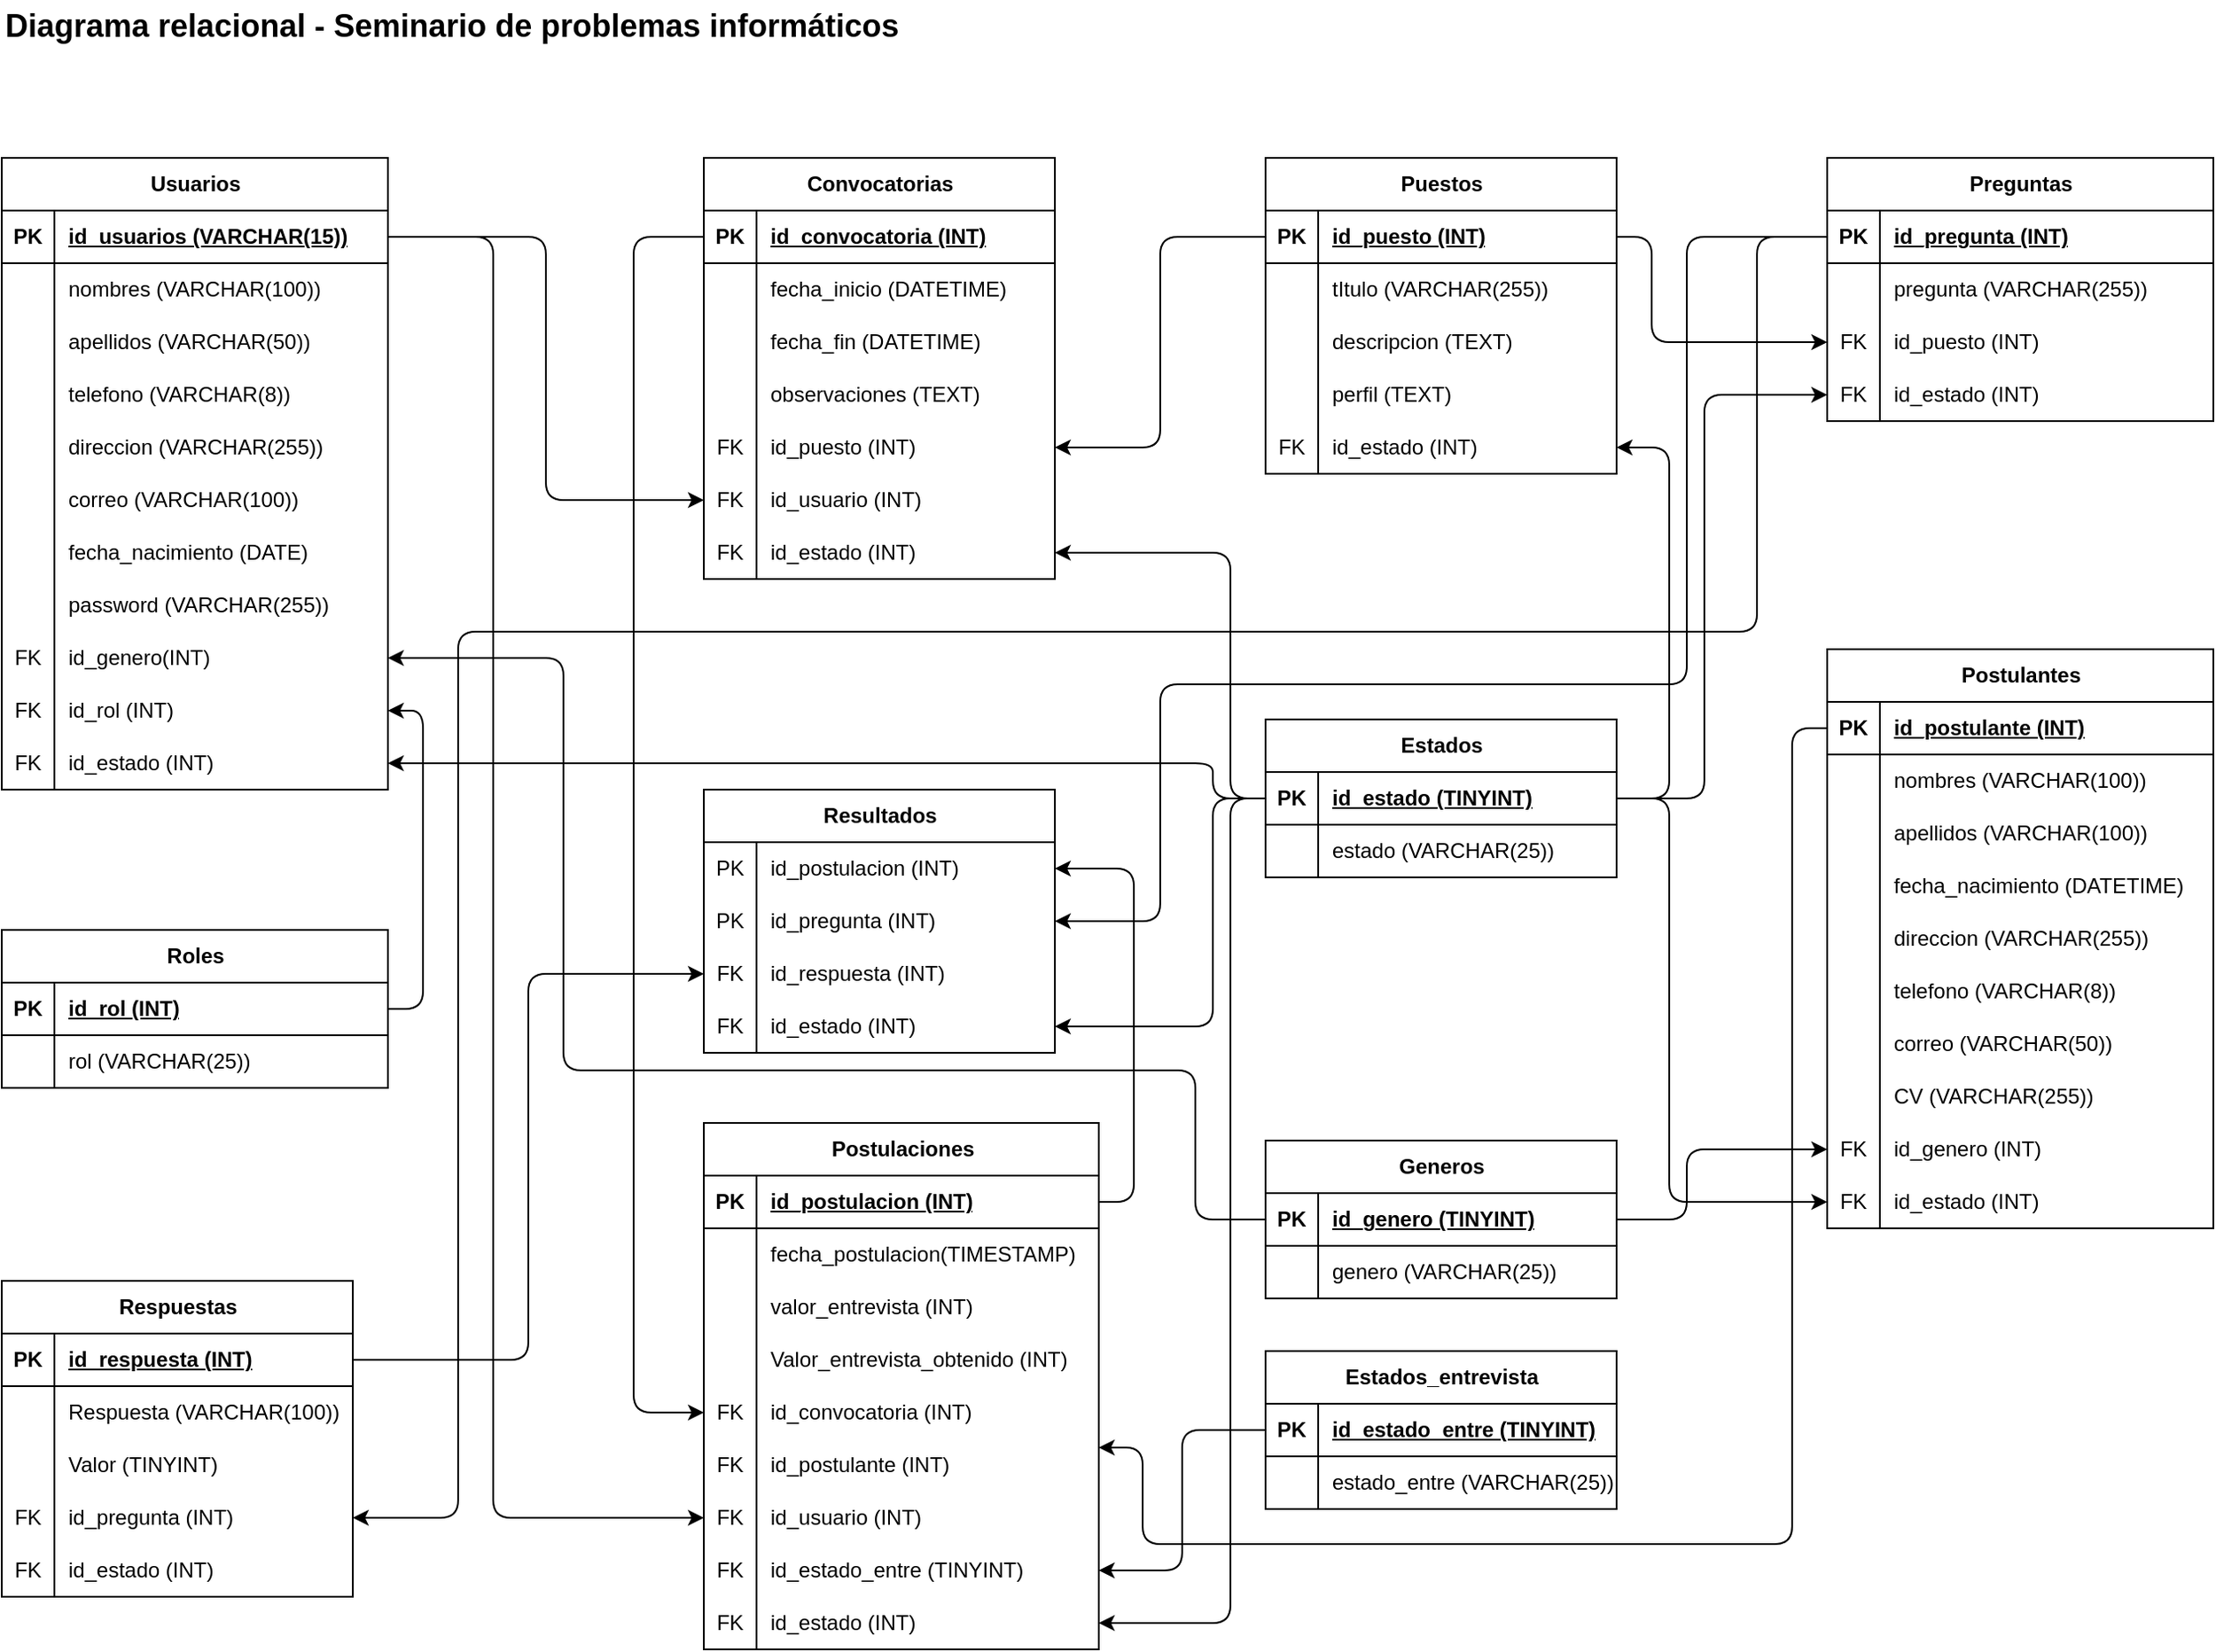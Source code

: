 <mxfile version="22.0.8" type="device">
  <diagram name="Página-1" id="9dQYUd1YBEg_ST1K6F_h">
    <mxGraphModel dx="712" dy="796" grid="1" gridSize="10" guides="1" tooltips="1" connect="1" arrows="1" fold="1" page="1" pageScale="1" pageWidth="1500" pageHeight="1000" math="0" shadow="0">
      <root>
        <mxCell id="0" />
        <mxCell id="1" parent="0" />
        <mxCell id="MAq_-oLj8Az7OrpSZRzf-1" value="Convocatorias" style="shape=table;startSize=30;container=1;collapsible=1;childLayout=tableLayout;fixedRows=1;rowLines=0;fontStyle=1;align=center;resizeLast=1;html=1;" parent="1" vertex="1">
          <mxGeometry x="520" y="130" width="200" height="240" as="geometry" />
        </mxCell>
        <mxCell id="MAq_-oLj8Az7OrpSZRzf-2" value="" style="shape=tableRow;horizontal=0;startSize=0;swimlaneHead=0;swimlaneBody=0;fillColor=none;collapsible=0;dropTarget=0;points=[[0,0.5],[1,0.5]];portConstraint=eastwest;top=0;left=0;right=0;bottom=1;" parent="MAq_-oLj8Az7OrpSZRzf-1" vertex="1">
          <mxGeometry y="30" width="200" height="30" as="geometry" />
        </mxCell>
        <mxCell id="MAq_-oLj8Az7OrpSZRzf-3" value="PK" style="shape=partialRectangle;connectable=0;fillColor=none;top=0;left=0;bottom=0;right=0;fontStyle=1;overflow=hidden;whiteSpace=wrap;html=1;" parent="MAq_-oLj8Az7OrpSZRzf-2" vertex="1">
          <mxGeometry width="30" height="30" as="geometry">
            <mxRectangle width="30" height="30" as="alternateBounds" />
          </mxGeometry>
        </mxCell>
        <mxCell id="MAq_-oLj8Az7OrpSZRzf-4" value="id_convocatoria (INT)" style="shape=partialRectangle;connectable=0;fillColor=none;top=0;left=0;bottom=0;right=0;align=left;spacingLeft=6;fontStyle=5;overflow=hidden;whiteSpace=wrap;html=1;" parent="MAq_-oLj8Az7OrpSZRzf-2" vertex="1">
          <mxGeometry x="30" width="170" height="30" as="geometry">
            <mxRectangle width="170" height="30" as="alternateBounds" />
          </mxGeometry>
        </mxCell>
        <mxCell id="MAq_-oLj8Az7OrpSZRzf-8" value="" style="shape=tableRow;horizontal=0;startSize=0;swimlaneHead=0;swimlaneBody=0;fillColor=none;collapsible=0;dropTarget=0;points=[[0,0.5],[1,0.5]];portConstraint=eastwest;top=0;left=0;right=0;bottom=0;" parent="MAq_-oLj8Az7OrpSZRzf-1" vertex="1">
          <mxGeometry y="60" width="200" height="30" as="geometry" />
        </mxCell>
        <mxCell id="MAq_-oLj8Az7OrpSZRzf-9" value="" style="shape=partialRectangle;connectable=0;fillColor=none;top=0;left=0;bottom=0;right=0;editable=1;overflow=hidden;whiteSpace=wrap;html=1;" parent="MAq_-oLj8Az7OrpSZRzf-8" vertex="1">
          <mxGeometry width="30" height="30" as="geometry">
            <mxRectangle width="30" height="30" as="alternateBounds" />
          </mxGeometry>
        </mxCell>
        <mxCell id="MAq_-oLj8Az7OrpSZRzf-10" value="fecha_inicio (DATETIME)" style="shape=partialRectangle;connectable=0;fillColor=none;top=0;left=0;bottom=0;right=0;align=left;spacingLeft=6;overflow=hidden;whiteSpace=wrap;html=1;" parent="MAq_-oLj8Az7OrpSZRzf-8" vertex="1">
          <mxGeometry x="30" width="170" height="30" as="geometry">
            <mxRectangle width="170" height="30" as="alternateBounds" />
          </mxGeometry>
        </mxCell>
        <mxCell id="UmdIqPgHmDzu9G5IsD6D-52" style="shape=tableRow;horizontal=0;startSize=0;swimlaneHead=0;swimlaneBody=0;fillColor=none;collapsible=0;dropTarget=0;points=[[0,0.5],[1,0.5]];portConstraint=eastwest;top=0;left=0;right=0;bottom=0;" parent="MAq_-oLj8Az7OrpSZRzf-1" vertex="1">
          <mxGeometry y="90" width="200" height="30" as="geometry" />
        </mxCell>
        <mxCell id="UmdIqPgHmDzu9G5IsD6D-53" style="shape=partialRectangle;connectable=0;fillColor=none;top=0;left=0;bottom=0;right=0;editable=1;overflow=hidden;whiteSpace=wrap;html=1;" parent="UmdIqPgHmDzu9G5IsD6D-52" vertex="1">
          <mxGeometry width="30" height="30" as="geometry">
            <mxRectangle width="30" height="30" as="alternateBounds" />
          </mxGeometry>
        </mxCell>
        <mxCell id="UmdIqPgHmDzu9G5IsD6D-54" value="fecha_fin (DATETIME)" style="shape=partialRectangle;connectable=0;fillColor=none;top=0;left=0;bottom=0;right=0;align=left;spacingLeft=6;overflow=hidden;whiteSpace=wrap;html=1;" parent="UmdIqPgHmDzu9G5IsD6D-52" vertex="1">
          <mxGeometry x="30" width="170" height="30" as="geometry">
            <mxRectangle width="170" height="30" as="alternateBounds" />
          </mxGeometry>
        </mxCell>
        <mxCell id="MAq_-oLj8Az7OrpSZRzf-11" value="" style="shape=tableRow;horizontal=0;startSize=0;swimlaneHead=0;swimlaneBody=0;fillColor=none;collapsible=0;dropTarget=0;points=[[0,0.5],[1,0.5]];portConstraint=eastwest;top=0;left=0;right=0;bottom=0;" parent="MAq_-oLj8Az7OrpSZRzf-1" vertex="1">
          <mxGeometry y="120" width="200" height="30" as="geometry" />
        </mxCell>
        <mxCell id="MAq_-oLj8Az7OrpSZRzf-12" value="" style="shape=partialRectangle;connectable=0;fillColor=none;top=0;left=0;bottom=0;right=0;editable=1;overflow=hidden;whiteSpace=wrap;html=1;" parent="MAq_-oLj8Az7OrpSZRzf-11" vertex="1">
          <mxGeometry width="30" height="30" as="geometry">
            <mxRectangle width="30" height="30" as="alternateBounds" />
          </mxGeometry>
        </mxCell>
        <mxCell id="MAq_-oLj8Az7OrpSZRzf-13" value="observaciones (TEXT)" style="shape=partialRectangle;connectable=0;fillColor=none;top=0;left=0;bottom=0;right=0;align=left;spacingLeft=6;overflow=hidden;whiteSpace=wrap;html=1;" parent="MAq_-oLj8Az7OrpSZRzf-11" vertex="1">
          <mxGeometry x="30" width="170" height="30" as="geometry">
            <mxRectangle width="170" height="30" as="alternateBounds" />
          </mxGeometry>
        </mxCell>
        <mxCell id="UmdIqPgHmDzu9G5IsD6D-29" style="shape=tableRow;horizontal=0;startSize=0;swimlaneHead=0;swimlaneBody=0;fillColor=none;collapsible=0;dropTarget=0;points=[[0,0.5],[1,0.5]];portConstraint=eastwest;top=0;left=0;right=0;bottom=0;" parent="MAq_-oLj8Az7OrpSZRzf-1" vertex="1">
          <mxGeometry y="150" width="200" height="30" as="geometry" />
        </mxCell>
        <mxCell id="UmdIqPgHmDzu9G5IsD6D-30" value="FK" style="shape=partialRectangle;connectable=0;fillColor=none;top=0;left=0;bottom=0;right=0;editable=1;overflow=hidden;whiteSpace=wrap;html=1;" parent="UmdIqPgHmDzu9G5IsD6D-29" vertex="1">
          <mxGeometry width="30" height="30" as="geometry">
            <mxRectangle width="30" height="30" as="alternateBounds" />
          </mxGeometry>
        </mxCell>
        <mxCell id="UmdIqPgHmDzu9G5IsD6D-31" value="id_puesto (INT)" style="shape=partialRectangle;connectable=0;fillColor=none;top=0;left=0;bottom=0;right=0;align=left;spacingLeft=6;overflow=hidden;whiteSpace=wrap;html=1;" parent="UmdIqPgHmDzu9G5IsD6D-29" vertex="1">
          <mxGeometry x="30" width="170" height="30" as="geometry">
            <mxRectangle width="170" height="30" as="alternateBounds" />
          </mxGeometry>
        </mxCell>
        <mxCell id="AkYomOGXh2Y8uYkwBDMZ-42" style="shape=tableRow;horizontal=0;startSize=0;swimlaneHead=0;swimlaneBody=0;fillColor=none;collapsible=0;dropTarget=0;points=[[0,0.5],[1,0.5]];portConstraint=eastwest;top=0;left=0;right=0;bottom=0;" parent="MAq_-oLj8Az7OrpSZRzf-1" vertex="1">
          <mxGeometry y="180" width="200" height="30" as="geometry" />
        </mxCell>
        <mxCell id="AkYomOGXh2Y8uYkwBDMZ-43" value="FK" style="shape=partialRectangle;connectable=0;fillColor=none;top=0;left=0;bottom=0;right=0;editable=1;overflow=hidden;whiteSpace=wrap;html=1;" parent="AkYomOGXh2Y8uYkwBDMZ-42" vertex="1">
          <mxGeometry width="30" height="30" as="geometry">
            <mxRectangle width="30" height="30" as="alternateBounds" />
          </mxGeometry>
        </mxCell>
        <mxCell id="AkYomOGXh2Y8uYkwBDMZ-44" value="id_usuario (INT)" style="shape=partialRectangle;connectable=0;fillColor=none;top=0;left=0;bottom=0;right=0;align=left;spacingLeft=6;overflow=hidden;whiteSpace=wrap;html=1;" parent="AkYomOGXh2Y8uYkwBDMZ-42" vertex="1">
          <mxGeometry x="30" width="170" height="30" as="geometry">
            <mxRectangle width="170" height="30" as="alternateBounds" />
          </mxGeometry>
        </mxCell>
        <mxCell id="UmdIqPgHmDzu9G5IsD6D-11" style="shape=tableRow;horizontal=0;startSize=0;swimlaneHead=0;swimlaneBody=0;fillColor=none;collapsible=0;dropTarget=0;points=[[0,0.5],[1,0.5]];portConstraint=eastwest;top=0;left=0;right=0;bottom=0;" parent="MAq_-oLj8Az7OrpSZRzf-1" vertex="1">
          <mxGeometry y="210" width="200" height="30" as="geometry" />
        </mxCell>
        <mxCell id="UmdIqPgHmDzu9G5IsD6D-12" value="FK" style="shape=partialRectangle;connectable=0;fillColor=none;top=0;left=0;bottom=0;right=0;editable=1;overflow=hidden;whiteSpace=wrap;html=1;" parent="UmdIqPgHmDzu9G5IsD6D-11" vertex="1">
          <mxGeometry width="30" height="30" as="geometry">
            <mxRectangle width="30" height="30" as="alternateBounds" />
          </mxGeometry>
        </mxCell>
        <mxCell id="UmdIqPgHmDzu9G5IsD6D-13" value="id_estado (INT)" style="shape=partialRectangle;connectable=0;fillColor=none;top=0;left=0;bottom=0;right=0;align=left;spacingLeft=6;overflow=hidden;whiteSpace=wrap;html=1;" parent="UmdIqPgHmDzu9G5IsD6D-11" vertex="1">
          <mxGeometry x="30" width="170" height="30" as="geometry">
            <mxRectangle width="170" height="30" as="alternateBounds" />
          </mxGeometry>
        </mxCell>
        <mxCell id="MAq_-oLj8Az7OrpSZRzf-14" value="Postulantes" style="shape=table;startSize=30;container=1;collapsible=1;childLayout=tableLayout;fixedRows=1;rowLines=0;fontStyle=1;align=center;resizeLast=1;html=1;" parent="1" vertex="1">
          <mxGeometry x="1160" y="410" width="220" height="330" as="geometry" />
        </mxCell>
        <mxCell id="MAq_-oLj8Az7OrpSZRzf-15" value="" style="shape=tableRow;horizontal=0;startSize=0;swimlaneHead=0;swimlaneBody=0;fillColor=none;collapsible=0;dropTarget=0;points=[[0,0.5],[1,0.5]];portConstraint=eastwest;top=0;left=0;right=0;bottom=1;" parent="MAq_-oLj8Az7OrpSZRzf-14" vertex="1">
          <mxGeometry y="30" width="220" height="30" as="geometry" />
        </mxCell>
        <mxCell id="MAq_-oLj8Az7OrpSZRzf-16" value="PK" style="shape=partialRectangle;connectable=0;fillColor=none;top=0;left=0;bottom=0;right=0;fontStyle=1;overflow=hidden;whiteSpace=wrap;html=1;" parent="MAq_-oLj8Az7OrpSZRzf-15" vertex="1">
          <mxGeometry width="30" height="30" as="geometry">
            <mxRectangle width="30" height="30" as="alternateBounds" />
          </mxGeometry>
        </mxCell>
        <mxCell id="MAq_-oLj8Az7OrpSZRzf-17" value="id_postulante (INT)" style="shape=partialRectangle;connectable=0;fillColor=none;top=0;left=0;bottom=0;right=0;align=left;spacingLeft=6;fontStyle=5;overflow=hidden;whiteSpace=wrap;html=1;" parent="MAq_-oLj8Az7OrpSZRzf-15" vertex="1">
          <mxGeometry x="30" width="190" height="30" as="geometry">
            <mxRectangle width="190" height="30" as="alternateBounds" />
          </mxGeometry>
        </mxCell>
        <mxCell id="MAq_-oLj8Az7OrpSZRzf-21" value="" style="shape=tableRow;horizontal=0;startSize=0;swimlaneHead=0;swimlaneBody=0;fillColor=none;collapsible=0;dropTarget=0;points=[[0,0.5],[1,0.5]];portConstraint=eastwest;top=0;left=0;right=0;bottom=0;" parent="MAq_-oLj8Az7OrpSZRzf-14" vertex="1">
          <mxGeometry y="60" width="220" height="30" as="geometry" />
        </mxCell>
        <mxCell id="MAq_-oLj8Az7OrpSZRzf-22" value="" style="shape=partialRectangle;connectable=0;fillColor=none;top=0;left=0;bottom=0;right=0;editable=1;overflow=hidden;whiteSpace=wrap;html=1;" parent="MAq_-oLj8Az7OrpSZRzf-21" vertex="1">
          <mxGeometry width="30" height="30" as="geometry">
            <mxRectangle width="30" height="30" as="alternateBounds" />
          </mxGeometry>
        </mxCell>
        <mxCell id="MAq_-oLj8Az7OrpSZRzf-23" value="nombres (VARCHAR(100))" style="shape=partialRectangle;connectable=0;fillColor=none;top=0;left=0;bottom=0;right=0;align=left;spacingLeft=6;overflow=hidden;whiteSpace=wrap;html=1;" parent="MAq_-oLj8Az7OrpSZRzf-21" vertex="1">
          <mxGeometry x="30" width="190" height="30" as="geometry">
            <mxRectangle width="190" height="30" as="alternateBounds" />
          </mxGeometry>
        </mxCell>
        <mxCell id="MAq_-oLj8Az7OrpSZRzf-24" value="" style="shape=tableRow;horizontal=0;startSize=0;swimlaneHead=0;swimlaneBody=0;fillColor=none;collapsible=0;dropTarget=0;points=[[0,0.5],[1,0.5]];portConstraint=eastwest;top=0;left=0;right=0;bottom=0;" parent="MAq_-oLj8Az7OrpSZRzf-14" vertex="1">
          <mxGeometry y="90" width="220" height="30" as="geometry" />
        </mxCell>
        <mxCell id="MAq_-oLj8Az7OrpSZRzf-25" value="" style="shape=partialRectangle;connectable=0;fillColor=none;top=0;left=0;bottom=0;right=0;editable=1;overflow=hidden;whiteSpace=wrap;html=1;" parent="MAq_-oLj8Az7OrpSZRzf-24" vertex="1">
          <mxGeometry width="30" height="30" as="geometry">
            <mxRectangle width="30" height="30" as="alternateBounds" />
          </mxGeometry>
        </mxCell>
        <mxCell id="MAq_-oLj8Az7OrpSZRzf-26" value="apellidos (VARCHAR(100))" style="shape=partialRectangle;connectable=0;fillColor=none;top=0;left=0;bottom=0;right=0;align=left;spacingLeft=6;overflow=hidden;whiteSpace=wrap;html=1;" parent="MAq_-oLj8Az7OrpSZRzf-24" vertex="1">
          <mxGeometry x="30" width="190" height="30" as="geometry">
            <mxRectangle width="190" height="30" as="alternateBounds" />
          </mxGeometry>
        </mxCell>
        <mxCell id="MAq_-oLj8Az7OrpSZRzf-101" style="shape=tableRow;horizontal=0;startSize=0;swimlaneHead=0;swimlaneBody=0;fillColor=none;collapsible=0;dropTarget=0;points=[[0,0.5],[1,0.5]];portConstraint=eastwest;top=0;left=0;right=0;bottom=0;" parent="MAq_-oLj8Az7OrpSZRzf-14" vertex="1">
          <mxGeometry y="120" width="220" height="30" as="geometry" />
        </mxCell>
        <mxCell id="MAq_-oLj8Az7OrpSZRzf-102" style="shape=partialRectangle;connectable=0;fillColor=none;top=0;left=0;bottom=0;right=0;editable=1;overflow=hidden;whiteSpace=wrap;html=1;" parent="MAq_-oLj8Az7OrpSZRzf-101" vertex="1">
          <mxGeometry width="30" height="30" as="geometry">
            <mxRectangle width="30" height="30" as="alternateBounds" />
          </mxGeometry>
        </mxCell>
        <mxCell id="MAq_-oLj8Az7OrpSZRzf-103" value="fecha_nacimiento (DATETIME)" style="shape=partialRectangle;connectable=0;fillColor=none;top=0;left=0;bottom=0;right=0;align=left;spacingLeft=6;overflow=hidden;whiteSpace=wrap;html=1;" parent="MAq_-oLj8Az7OrpSZRzf-101" vertex="1">
          <mxGeometry x="30" width="190" height="30" as="geometry">
            <mxRectangle width="190" height="30" as="alternateBounds" />
          </mxGeometry>
        </mxCell>
        <mxCell id="cnOiPhZgO8jlVo5PG_V--10" style="shape=tableRow;horizontal=0;startSize=0;swimlaneHead=0;swimlaneBody=0;fillColor=none;collapsible=0;dropTarget=0;points=[[0,0.5],[1,0.5]];portConstraint=eastwest;top=0;left=0;right=0;bottom=0;" parent="MAq_-oLj8Az7OrpSZRzf-14" vertex="1">
          <mxGeometry y="150" width="220" height="30" as="geometry" />
        </mxCell>
        <mxCell id="cnOiPhZgO8jlVo5PG_V--11" style="shape=partialRectangle;connectable=0;fillColor=none;top=0;left=0;bottom=0;right=0;editable=1;overflow=hidden;whiteSpace=wrap;html=1;" parent="cnOiPhZgO8jlVo5PG_V--10" vertex="1">
          <mxGeometry width="30" height="30" as="geometry">
            <mxRectangle width="30" height="30" as="alternateBounds" />
          </mxGeometry>
        </mxCell>
        <mxCell id="cnOiPhZgO8jlVo5PG_V--12" value="direccion (VARCHAR(255))" style="shape=partialRectangle;connectable=0;fillColor=none;top=0;left=0;bottom=0;right=0;align=left;spacingLeft=6;overflow=hidden;whiteSpace=wrap;html=1;" parent="cnOiPhZgO8jlVo5PG_V--10" vertex="1">
          <mxGeometry x="30" width="190" height="30" as="geometry">
            <mxRectangle width="190" height="30" as="alternateBounds" />
          </mxGeometry>
        </mxCell>
        <mxCell id="cnOiPhZgO8jlVo5PG_V--4" style="shape=tableRow;horizontal=0;startSize=0;swimlaneHead=0;swimlaneBody=0;fillColor=none;collapsible=0;dropTarget=0;points=[[0,0.5],[1,0.5]];portConstraint=eastwest;top=0;left=0;right=0;bottom=0;" parent="MAq_-oLj8Az7OrpSZRzf-14" vertex="1">
          <mxGeometry y="180" width="220" height="30" as="geometry" />
        </mxCell>
        <mxCell id="cnOiPhZgO8jlVo5PG_V--5" style="shape=partialRectangle;connectable=0;fillColor=none;top=0;left=0;bottom=0;right=0;editable=1;overflow=hidden;whiteSpace=wrap;html=1;" parent="cnOiPhZgO8jlVo5PG_V--4" vertex="1">
          <mxGeometry width="30" height="30" as="geometry">
            <mxRectangle width="30" height="30" as="alternateBounds" />
          </mxGeometry>
        </mxCell>
        <mxCell id="cnOiPhZgO8jlVo5PG_V--6" value="telefono (VARCHAR(8))" style="shape=partialRectangle;connectable=0;fillColor=none;top=0;left=0;bottom=0;right=0;align=left;spacingLeft=6;overflow=hidden;whiteSpace=wrap;html=1;" parent="cnOiPhZgO8jlVo5PG_V--4" vertex="1">
          <mxGeometry x="30" width="190" height="30" as="geometry">
            <mxRectangle width="190" height="30" as="alternateBounds" />
          </mxGeometry>
        </mxCell>
        <mxCell id="cnOiPhZgO8jlVo5PG_V--7" style="shape=tableRow;horizontal=0;startSize=0;swimlaneHead=0;swimlaneBody=0;fillColor=none;collapsible=0;dropTarget=0;points=[[0,0.5],[1,0.5]];portConstraint=eastwest;top=0;left=0;right=0;bottom=0;" parent="MAq_-oLj8Az7OrpSZRzf-14" vertex="1">
          <mxGeometry y="210" width="220" height="30" as="geometry" />
        </mxCell>
        <mxCell id="cnOiPhZgO8jlVo5PG_V--8" style="shape=partialRectangle;connectable=0;fillColor=none;top=0;left=0;bottom=0;right=0;editable=1;overflow=hidden;whiteSpace=wrap;html=1;" parent="cnOiPhZgO8jlVo5PG_V--7" vertex="1">
          <mxGeometry width="30" height="30" as="geometry">
            <mxRectangle width="30" height="30" as="alternateBounds" />
          </mxGeometry>
        </mxCell>
        <mxCell id="cnOiPhZgO8jlVo5PG_V--9" value="correo (VARCHAR(50))" style="shape=partialRectangle;connectable=0;fillColor=none;top=0;left=0;bottom=0;right=0;align=left;spacingLeft=6;overflow=hidden;whiteSpace=wrap;html=1;" parent="cnOiPhZgO8jlVo5PG_V--7" vertex="1">
          <mxGeometry x="30" width="190" height="30" as="geometry">
            <mxRectangle width="190" height="30" as="alternateBounds" />
          </mxGeometry>
        </mxCell>
        <mxCell id="sTXZeUwalMfoYwKROhYR-1" style="shape=tableRow;horizontal=0;startSize=0;swimlaneHead=0;swimlaneBody=0;fillColor=none;collapsible=0;dropTarget=0;points=[[0,0.5],[1,0.5]];portConstraint=eastwest;top=0;left=0;right=0;bottom=0;" vertex="1" parent="MAq_-oLj8Az7OrpSZRzf-14">
          <mxGeometry y="240" width="220" height="30" as="geometry" />
        </mxCell>
        <mxCell id="sTXZeUwalMfoYwKROhYR-2" style="shape=partialRectangle;connectable=0;fillColor=none;top=0;left=0;bottom=0;right=0;editable=1;overflow=hidden;whiteSpace=wrap;html=1;" vertex="1" parent="sTXZeUwalMfoYwKROhYR-1">
          <mxGeometry width="30" height="30" as="geometry">
            <mxRectangle width="30" height="30" as="alternateBounds" />
          </mxGeometry>
        </mxCell>
        <mxCell id="sTXZeUwalMfoYwKROhYR-3" value="CV (VARCHAR(255))" style="shape=partialRectangle;connectable=0;fillColor=none;top=0;left=0;bottom=0;right=0;align=left;spacingLeft=6;overflow=hidden;whiteSpace=wrap;html=1;" vertex="1" parent="sTXZeUwalMfoYwKROhYR-1">
          <mxGeometry x="30" width="190" height="30" as="geometry">
            <mxRectangle width="190" height="30" as="alternateBounds" />
          </mxGeometry>
        </mxCell>
        <mxCell id="UmdIqPgHmDzu9G5IsD6D-32" style="shape=tableRow;horizontal=0;startSize=0;swimlaneHead=0;swimlaneBody=0;fillColor=none;collapsible=0;dropTarget=0;points=[[0,0.5],[1,0.5]];portConstraint=eastwest;top=0;left=0;right=0;bottom=0;" parent="MAq_-oLj8Az7OrpSZRzf-14" vertex="1">
          <mxGeometry y="270" width="220" height="30" as="geometry" />
        </mxCell>
        <mxCell id="UmdIqPgHmDzu9G5IsD6D-33" value="FK" style="shape=partialRectangle;connectable=0;fillColor=none;top=0;left=0;bottom=0;right=0;editable=1;overflow=hidden;whiteSpace=wrap;html=1;" parent="UmdIqPgHmDzu9G5IsD6D-32" vertex="1">
          <mxGeometry width="30" height="30" as="geometry">
            <mxRectangle width="30" height="30" as="alternateBounds" />
          </mxGeometry>
        </mxCell>
        <mxCell id="UmdIqPgHmDzu9G5IsD6D-34" value="id_genero (INT)" style="shape=partialRectangle;connectable=0;fillColor=none;top=0;left=0;bottom=0;right=0;align=left;spacingLeft=6;overflow=hidden;whiteSpace=wrap;html=1;" parent="UmdIqPgHmDzu9G5IsD6D-32" vertex="1">
          <mxGeometry x="30" width="190" height="30" as="geometry">
            <mxRectangle width="190" height="30" as="alternateBounds" />
          </mxGeometry>
        </mxCell>
        <mxCell id="UmdIqPgHmDzu9G5IsD6D-14" style="shape=tableRow;horizontal=0;startSize=0;swimlaneHead=0;swimlaneBody=0;fillColor=none;collapsible=0;dropTarget=0;points=[[0,0.5],[1,0.5]];portConstraint=eastwest;top=0;left=0;right=0;bottom=0;" parent="MAq_-oLj8Az7OrpSZRzf-14" vertex="1">
          <mxGeometry y="300" width="220" height="30" as="geometry" />
        </mxCell>
        <mxCell id="UmdIqPgHmDzu9G5IsD6D-15" value="FK" style="shape=partialRectangle;connectable=0;fillColor=none;top=0;left=0;bottom=0;right=0;editable=1;overflow=hidden;whiteSpace=wrap;html=1;" parent="UmdIqPgHmDzu9G5IsD6D-14" vertex="1">
          <mxGeometry width="30" height="30" as="geometry">
            <mxRectangle width="30" height="30" as="alternateBounds" />
          </mxGeometry>
        </mxCell>
        <mxCell id="UmdIqPgHmDzu9G5IsD6D-16" value="id_estado (INT)" style="shape=partialRectangle;connectable=0;fillColor=none;top=0;left=0;bottom=0;right=0;align=left;spacingLeft=6;overflow=hidden;whiteSpace=wrap;html=1;" parent="UmdIqPgHmDzu9G5IsD6D-14" vertex="1">
          <mxGeometry x="30" width="190" height="30" as="geometry">
            <mxRectangle width="190" height="30" as="alternateBounds" />
          </mxGeometry>
        </mxCell>
        <mxCell id="MAq_-oLj8Az7OrpSZRzf-27" value="Puestos" style="shape=table;startSize=30;container=1;collapsible=1;childLayout=tableLayout;fixedRows=1;rowLines=0;fontStyle=1;align=center;resizeLast=1;html=1;" parent="1" vertex="1">
          <mxGeometry x="840.0" y="130" width="200" height="180" as="geometry" />
        </mxCell>
        <mxCell id="MAq_-oLj8Az7OrpSZRzf-28" value="" style="shape=tableRow;horizontal=0;startSize=0;swimlaneHead=0;swimlaneBody=0;fillColor=none;collapsible=0;dropTarget=0;points=[[0,0.5],[1,0.5]];portConstraint=eastwest;top=0;left=0;right=0;bottom=1;" parent="MAq_-oLj8Az7OrpSZRzf-27" vertex="1">
          <mxGeometry y="30" width="200" height="30" as="geometry" />
        </mxCell>
        <mxCell id="MAq_-oLj8Az7OrpSZRzf-29" value="PK" style="shape=partialRectangle;connectable=0;fillColor=none;top=0;left=0;bottom=0;right=0;fontStyle=1;overflow=hidden;whiteSpace=wrap;html=1;" parent="MAq_-oLj8Az7OrpSZRzf-28" vertex="1">
          <mxGeometry width="30" height="30" as="geometry">
            <mxRectangle width="30" height="30" as="alternateBounds" />
          </mxGeometry>
        </mxCell>
        <mxCell id="MAq_-oLj8Az7OrpSZRzf-30" value="id_puesto (INT)" style="shape=partialRectangle;connectable=0;fillColor=none;top=0;left=0;bottom=0;right=0;align=left;spacingLeft=6;fontStyle=5;overflow=hidden;whiteSpace=wrap;html=1;" parent="MAq_-oLj8Az7OrpSZRzf-28" vertex="1">
          <mxGeometry x="30" width="170" height="30" as="geometry">
            <mxRectangle width="170" height="30" as="alternateBounds" />
          </mxGeometry>
        </mxCell>
        <mxCell id="MAq_-oLj8Az7OrpSZRzf-31" value="" style="shape=tableRow;horizontal=0;startSize=0;swimlaneHead=0;swimlaneBody=0;fillColor=none;collapsible=0;dropTarget=0;points=[[0,0.5],[1,0.5]];portConstraint=eastwest;top=0;left=0;right=0;bottom=0;" parent="MAq_-oLj8Az7OrpSZRzf-27" vertex="1">
          <mxGeometry y="60" width="200" height="30" as="geometry" />
        </mxCell>
        <mxCell id="MAq_-oLj8Az7OrpSZRzf-32" value="" style="shape=partialRectangle;connectable=0;fillColor=none;top=0;left=0;bottom=0;right=0;editable=1;overflow=hidden;whiteSpace=wrap;html=1;" parent="MAq_-oLj8Az7OrpSZRzf-31" vertex="1">
          <mxGeometry width="30" height="30" as="geometry">
            <mxRectangle width="30" height="30" as="alternateBounds" />
          </mxGeometry>
        </mxCell>
        <mxCell id="MAq_-oLj8Az7OrpSZRzf-33" value="tItulo (VARCHAR(255))" style="shape=partialRectangle;connectable=0;fillColor=none;top=0;left=0;bottom=0;right=0;align=left;spacingLeft=6;overflow=hidden;whiteSpace=wrap;html=1;" parent="MAq_-oLj8Az7OrpSZRzf-31" vertex="1">
          <mxGeometry x="30" width="170" height="30" as="geometry">
            <mxRectangle width="170" height="30" as="alternateBounds" />
          </mxGeometry>
        </mxCell>
        <mxCell id="MAq_-oLj8Az7OrpSZRzf-34" value="" style="shape=tableRow;horizontal=0;startSize=0;swimlaneHead=0;swimlaneBody=0;fillColor=none;collapsible=0;dropTarget=0;points=[[0,0.5],[1,0.5]];portConstraint=eastwest;top=0;left=0;right=0;bottom=0;" parent="MAq_-oLj8Az7OrpSZRzf-27" vertex="1">
          <mxGeometry y="90" width="200" height="30" as="geometry" />
        </mxCell>
        <mxCell id="MAq_-oLj8Az7OrpSZRzf-35" value="" style="shape=partialRectangle;connectable=0;fillColor=none;top=0;left=0;bottom=0;right=0;editable=1;overflow=hidden;whiteSpace=wrap;html=1;" parent="MAq_-oLj8Az7OrpSZRzf-34" vertex="1">
          <mxGeometry width="30" height="30" as="geometry">
            <mxRectangle width="30" height="30" as="alternateBounds" />
          </mxGeometry>
        </mxCell>
        <mxCell id="MAq_-oLj8Az7OrpSZRzf-36" value="descripcion (TEXT)" style="shape=partialRectangle;connectable=0;fillColor=none;top=0;left=0;bottom=0;right=0;align=left;spacingLeft=6;overflow=hidden;whiteSpace=wrap;html=1;" parent="MAq_-oLj8Az7OrpSZRzf-34" vertex="1">
          <mxGeometry x="30" width="170" height="30" as="geometry">
            <mxRectangle width="170" height="30" as="alternateBounds" />
          </mxGeometry>
        </mxCell>
        <mxCell id="MAq_-oLj8Az7OrpSZRzf-37" value="" style="shape=tableRow;horizontal=0;startSize=0;swimlaneHead=0;swimlaneBody=0;fillColor=none;collapsible=0;dropTarget=0;points=[[0,0.5],[1,0.5]];portConstraint=eastwest;top=0;left=0;right=0;bottom=0;" parent="MAq_-oLj8Az7OrpSZRzf-27" vertex="1">
          <mxGeometry y="120" width="200" height="30" as="geometry" />
        </mxCell>
        <mxCell id="MAq_-oLj8Az7OrpSZRzf-38" value="" style="shape=partialRectangle;connectable=0;fillColor=none;top=0;left=0;bottom=0;right=0;editable=1;overflow=hidden;whiteSpace=wrap;html=1;" parent="MAq_-oLj8Az7OrpSZRzf-37" vertex="1">
          <mxGeometry width="30" height="30" as="geometry">
            <mxRectangle width="30" height="30" as="alternateBounds" />
          </mxGeometry>
        </mxCell>
        <mxCell id="MAq_-oLj8Az7OrpSZRzf-39" value="perfil (TEXT)" style="shape=partialRectangle;connectable=0;fillColor=none;top=0;left=0;bottom=0;right=0;align=left;spacingLeft=6;overflow=hidden;whiteSpace=wrap;html=1;" parent="MAq_-oLj8Az7OrpSZRzf-37" vertex="1">
          <mxGeometry x="30" width="170" height="30" as="geometry">
            <mxRectangle width="170" height="30" as="alternateBounds" />
          </mxGeometry>
        </mxCell>
        <mxCell id="UmdIqPgHmDzu9G5IsD6D-17" style="shape=tableRow;horizontal=0;startSize=0;swimlaneHead=0;swimlaneBody=0;fillColor=none;collapsible=0;dropTarget=0;points=[[0,0.5],[1,0.5]];portConstraint=eastwest;top=0;left=0;right=0;bottom=0;" parent="MAq_-oLj8Az7OrpSZRzf-27" vertex="1">
          <mxGeometry y="150" width="200" height="30" as="geometry" />
        </mxCell>
        <mxCell id="UmdIqPgHmDzu9G5IsD6D-18" value="FK" style="shape=partialRectangle;connectable=0;fillColor=none;top=0;left=0;bottom=0;right=0;editable=1;overflow=hidden;whiteSpace=wrap;html=1;" parent="UmdIqPgHmDzu9G5IsD6D-17" vertex="1">
          <mxGeometry width="30" height="30" as="geometry">
            <mxRectangle width="30" height="30" as="alternateBounds" />
          </mxGeometry>
        </mxCell>
        <mxCell id="UmdIqPgHmDzu9G5IsD6D-19" value="id_estado (INT)" style="shape=partialRectangle;connectable=0;fillColor=none;top=0;left=0;bottom=0;right=0;align=left;spacingLeft=6;overflow=hidden;whiteSpace=wrap;html=1;" parent="UmdIqPgHmDzu9G5IsD6D-17" vertex="1">
          <mxGeometry x="30" width="170" height="30" as="geometry">
            <mxRectangle width="170" height="30" as="alternateBounds" />
          </mxGeometry>
        </mxCell>
        <mxCell id="MAq_-oLj8Az7OrpSZRzf-40" value="Preguntas" style="shape=table;startSize=30;container=1;collapsible=1;childLayout=tableLayout;fixedRows=1;rowLines=0;fontStyle=1;align=center;resizeLast=1;html=1;" parent="1" vertex="1">
          <mxGeometry x="1160" y="130" width="220" height="150" as="geometry" />
        </mxCell>
        <mxCell id="MAq_-oLj8Az7OrpSZRzf-41" value="" style="shape=tableRow;horizontal=0;startSize=0;swimlaneHead=0;swimlaneBody=0;fillColor=none;collapsible=0;dropTarget=0;points=[[0,0.5],[1,0.5]];portConstraint=eastwest;top=0;left=0;right=0;bottom=1;" parent="MAq_-oLj8Az7OrpSZRzf-40" vertex="1">
          <mxGeometry y="30" width="220" height="30" as="geometry" />
        </mxCell>
        <mxCell id="MAq_-oLj8Az7OrpSZRzf-42" value="PK" style="shape=partialRectangle;connectable=0;fillColor=none;top=0;left=0;bottom=0;right=0;fontStyle=1;overflow=hidden;whiteSpace=wrap;html=1;" parent="MAq_-oLj8Az7OrpSZRzf-41" vertex="1">
          <mxGeometry width="30" height="30" as="geometry">
            <mxRectangle width="30" height="30" as="alternateBounds" />
          </mxGeometry>
        </mxCell>
        <mxCell id="MAq_-oLj8Az7OrpSZRzf-43" value="id_pregunta (INT)" style="shape=partialRectangle;connectable=0;fillColor=none;top=0;left=0;bottom=0;right=0;align=left;spacingLeft=6;fontStyle=5;overflow=hidden;whiteSpace=wrap;html=1;" parent="MAq_-oLj8Az7OrpSZRzf-41" vertex="1">
          <mxGeometry x="30" width="190" height="30" as="geometry">
            <mxRectangle width="190" height="30" as="alternateBounds" />
          </mxGeometry>
        </mxCell>
        <mxCell id="MAq_-oLj8Az7OrpSZRzf-44" value="" style="shape=tableRow;horizontal=0;startSize=0;swimlaneHead=0;swimlaneBody=0;fillColor=none;collapsible=0;dropTarget=0;points=[[0,0.5],[1,0.5]];portConstraint=eastwest;top=0;left=0;right=0;bottom=0;" parent="MAq_-oLj8Az7OrpSZRzf-40" vertex="1">
          <mxGeometry y="60" width="220" height="30" as="geometry" />
        </mxCell>
        <mxCell id="MAq_-oLj8Az7OrpSZRzf-45" value="" style="shape=partialRectangle;connectable=0;fillColor=none;top=0;left=0;bottom=0;right=0;editable=1;overflow=hidden;whiteSpace=wrap;html=1;" parent="MAq_-oLj8Az7OrpSZRzf-44" vertex="1">
          <mxGeometry width="30" height="30" as="geometry">
            <mxRectangle width="30" height="30" as="alternateBounds" />
          </mxGeometry>
        </mxCell>
        <mxCell id="MAq_-oLj8Az7OrpSZRzf-46" value="pregunta (VARCHAR(255))" style="shape=partialRectangle;connectable=0;fillColor=none;top=0;left=0;bottom=0;right=0;align=left;spacingLeft=6;overflow=hidden;whiteSpace=wrap;html=1;" parent="MAq_-oLj8Az7OrpSZRzf-44" vertex="1">
          <mxGeometry x="30" width="190" height="30" as="geometry">
            <mxRectangle width="190" height="30" as="alternateBounds" />
          </mxGeometry>
        </mxCell>
        <mxCell id="MAq_-oLj8Az7OrpSZRzf-47" value="" style="shape=tableRow;horizontal=0;startSize=0;swimlaneHead=0;swimlaneBody=0;fillColor=none;collapsible=0;dropTarget=0;points=[[0,0.5],[1,0.5]];portConstraint=eastwest;top=0;left=0;right=0;bottom=0;" parent="MAq_-oLj8Az7OrpSZRzf-40" vertex="1">
          <mxGeometry y="90" width="220" height="30" as="geometry" />
        </mxCell>
        <mxCell id="MAq_-oLj8Az7OrpSZRzf-48" value="FK" style="shape=partialRectangle;connectable=0;fillColor=none;top=0;left=0;bottom=0;right=0;editable=1;overflow=hidden;whiteSpace=wrap;html=1;" parent="MAq_-oLj8Az7OrpSZRzf-47" vertex="1">
          <mxGeometry width="30" height="30" as="geometry">
            <mxRectangle width="30" height="30" as="alternateBounds" />
          </mxGeometry>
        </mxCell>
        <mxCell id="MAq_-oLj8Az7OrpSZRzf-49" value="id_puesto (INT)" style="shape=partialRectangle;connectable=0;fillColor=none;top=0;left=0;bottom=0;right=0;align=left;spacingLeft=6;overflow=hidden;whiteSpace=wrap;html=1;" parent="MAq_-oLj8Az7OrpSZRzf-47" vertex="1">
          <mxGeometry x="30" width="190" height="30" as="geometry">
            <mxRectangle width="190" height="30" as="alternateBounds" />
          </mxGeometry>
        </mxCell>
        <mxCell id="UmdIqPgHmDzu9G5IsD6D-20" style="shape=tableRow;horizontal=0;startSize=0;swimlaneHead=0;swimlaneBody=0;fillColor=none;collapsible=0;dropTarget=0;points=[[0,0.5],[1,0.5]];portConstraint=eastwest;top=0;left=0;right=0;bottom=0;" parent="MAq_-oLj8Az7OrpSZRzf-40" vertex="1">
          <mxGeometry y="120" width="220" height="30" as="geometry" />
        </mxCell>
        <mxCell id="UmdIqPgHmDzu9G5IsD6D-21" value="FK" style="shape=partialRectangle;connectable=0;fillColor=none;top=0;left=0;bottom=0;right=0;editable=1;overflow=hidden;whiteSpace=wrap;html=1;" parent="UmdIqPgHmDzu9G5IsD6D-20" vertex="1">
          <mxGeometry width="30" height="30" as="geometry">
            <mxRectangle width="30" height="30" as="alternateBounds" />
          </mxGeometry>
        </mxCell>
        <mxCell id="UmdIqPgHmDzu9G5IsD6D-22" value="id_estado (INT)" style="shape=partialRectangle;connectable=0;fillColor=none;top=0;left=0;bottom=0;right=0;align=left;spacingLeft=6;overflow=hidden;whiteSpace=wrap;html=1;" parent="UmdIqPgHmDzu9G5IsD6D-20" vertex="1">
          <mxGeometry x="30" width="190" height="30" as="geometry">
            <mxRectangle width="190" height="30" as="alternateBounds" />
          </mxGeometry>
        </mxCell>
        <mxCell id="MAq_-oLj8Az7OrpSZRzf-59" value="Respuestas" style="shape=table;startSize=30;container=1;collapsible=1;childLayout=tableLayout;fixedRows=1;rowLines=0;fontStyle=1;align=center;resizeLast=1;html=1;" parent="1" vertex="1">
          <mxGeometry x="120" y="770" width="200" height="180" as="geometry" />
        </mxCell>
        <mxCell id="MAq_-oLj8Az7OrpSZRzf-60" value="" style="shape=tableRow;horizontal=0;startSize=0;swimlaneHead=0;swimlaneBody=0;fillColor=none;collapsible=0;dropTarget=0;points=[[0,0.5],[1,0.5]];portConstraint=eastwest;top=0;left=0;right=0;bottom=1;" parent="MAq_-oLj8Az7OrpSZRzf-59" vertex="1">
          <mxGeometry y="30" width="200" height="30" as="geometry" />
        </mxCell>
        <mxCell id="MAq_-oLj8Az7OrpSZRzf-61" value="PK" style="shape=partialRectangle;connectable=0;fillColor=none;top=0;left=0;bottom=0;right=0;fontStyle=1;overflow=hidden;whiteSpace=wrap;html=1;" parent="MAq_-oLj8Az7OrpSZRzf-60" vertex="1">
          <mxGeometry width="30" height="30" as="geometry">
            <mxRectangle width="30" height="30" as="alternateBounds" />
          </mxGeometry>
        </mxCell>
        <mxCell id="MAq_-oLj8Az7OrpSZRzf-62" value="id_respuesta (INT)" style="shape=partialRectangle;connectable=0;fillColor=none;top=0;left=0;bottom=0;right=0;align=left;spacingLeft=6;fontStyle=5;overflow=hidden;whiteSpace=wrap;html=1;" parent="MAq_-oLj8Az7OrpSZRzf-60" vertex="1">
          <mxGeometry x="30" width="170" height="30" as="geometry">
            <mxRectangle width="170" height="30" as="alternateBounds" />
          </mxGeometry>
        </mxCell>
        <mxCell id="MAq_-oLj8Az7OrpSZRzf-63" value="" style="shape=tableRow;horizontal=0;startSize=0;swimlaneHead=0;swimlaneBody=0;fillColor=none;collapsible=0;dropTarget=0;points=[[0,0.5],[1,0.5]];portConstraint=eastwest;top=0;left=0;right=0;bottom=0;" parent="MAq_-oLj8Az7OrpSZRzf-59" vertex="1">
          <mxGeometry y="60" width="200" height="30" as="geometry" />
        </mxCell>
        <mxCell id="MAq_-oLj8Az7OrpSZRzf-64" value="" style="shape=partialRectangle;connectable=0;fillColor=none;top=0;left=0;bottom=0;right=0;editable=1;overflow=hidden;whiteSpace=wrap;html=1;" parent="MAq_-oLj8Az7OrpSZRzf-63" vertex="1">
          <mxGeometry width="30" height="30" as="geometry">
            <mxRectangle width="30" height="30" as="alternateBounds" />
          </mxGeometry>
        </mxCell>
        <mxCell id="MAq_-oLj8Az7OrpSZRzf-65" value="Respuesta (VARCHAR(100))" style="shape=partialRectangle;connectable=0;fillColor=none;top=0;left=0;bottom=0;right=0;align=left;spacingLeft=6;overflow=hidden;whiteSpace=wrap;html=1;" parent="MAq_-oLj8Az7OrpSZRzf-63" vertex="1">
          <mxGeometry x="30" width="170" height="30" as="geometry">
            <mxRectangle width="170" height="30" as="alternateBounds" />
          </mxGeometry>
        </mxCell>
        <mxCell id="MAq_-oLj8Az7OrpSZRzf-66" value="" style="shape=tableRow;horizontal=0;startSize=0;swimlaneHead=0;swimlaneBody=0;fillColor=none;collapsible=0;dropTarget=0;points=[[0,0.5],[1,0.5]];portConstraint=eastwest;top=0;left=0;right=0;bottom=0;" parent="MAq_-oLj8Az7OrpSZRzf-59" vertex="1">
          <mxGeometry y="90" width="200" height="30" as="geometry" />
        </mxCell>
        <mxCell id="MAq_-oLj8Az7OrpSZRzf-67" value="" style="shape=partialRectangle;connectable=0;fillColor=none;top=0;left=0;bottom=0;right=0;editable=1;overflow=hidden;whiteSpace=wrap;html=1;" parent="MAq_-oLj8Az7OrpSZRzf-66" vertex="1">
          <mxGeometry width="30" height="30" as="geometry">
            <mxRectangle width="30" height="30" as="alternateBounds" />
          </mxGeometry>
        </mxCell>
        <mxCell id="MAq_-oLj8Az7OrpSZRzf-68" value="Valor (TINYINT)" style="shape=partialRectangle;connectable=0;fillColor=none;top=0;left=0;bottom=0;right=0;align=left;spacingLeft=6;overflow=hidden;whiteSpace=wrap;html=1;" parent="MAq_-oLj8Az7OrpSZRzf-66" vertex="1">
          <mxGeometry x="30" width="170" height="30" as="geometry">
            <mxRectangle width="170" height="30" as="alternateBounds" />
          </mxGeometry>
        </mxCell>
        <mxCell id="MAq_-oLj8Az7OrpSZRzf-69" value="" style="shape=tableRow;horizontal=0;startSize=0;swimlaneHead=0;swimlaneBody=0;fillColor=none;collapsible=0;dropTarget=0;points=[[0,0.5],[1,0.5]];portConstraint=eastwest;top=0;left=0;right=0;bottom=0;" parent="MAq_-oLj8Az7OrpSZRzf-59" vertex="1">
          <mxGeometry y="120" width="200" height="30" as="geometry" />
        </mxCell>
        <mxCell id="MAq_-oLj8Az7OrpSZRzf-70" value="FK" style="shape=partialRectangle;connectable=0;fillColor=none;top=0;left=0;bottom=0;right=0;editable=1;overflow=hidden;whiteSpace=wrap;html=1;" parent="MAq_-oLj8Az7OrpSZRzf-69" vertex="1">
          <mxGeometry width="30" height="30" as="geometry">
            <mxRectangle width="30" height="30" as="alternateBounds" />
          </mxGeometry>
        </mxCell>
        <mxCell id="MAq_-oLj8Az7OrpSZRzf-71" value="id_pregunta (INT)" style="shape=partialRectangle;connectable=0;fillColor=none;top=0;left=0;bottom=0;right=0;align=left;spacingLeft=6;overflow=hidden;whiteSpace=wrap;html=1;" parent="MAq_-oLj8Az7OrpSZRzf-69" vertex="1">
          <mxGeometry x="30" width="170" height="30" as="geometry">
            <mxRectangle width="170" height="30" as="alternateBounds" />
          </mxGeometry>
        </mxCell>
        <mxCell id="jqNlbkxBsSLsZCL611au-1" style="shape=tableRow;horizontal=0;startSize=0;swimlaneHead=0;swimlaneBody=0;fillColor=none;collapsible=0;dropTarget=0;points=[[0,0.5],[1,0.5]];portConstraint=eastwest;top=0;left=0;right=0;bottom=0;" parent="MAq_-oLj8Az7OrpSZRzf-59" vertex="1">
          <mxGeometry y="150" width="200" height="30" as="geometry" />
        </mxCell>
        <mxCell id="jqNlbkxBsSLsZCL611au-2" value="FK" style="shape=partialRectangle;connectable=0;fillColor=none;top=0;left=0;bottom=0;right=0;editable=1;overflow=hidden;whiteSpace=wrap;html=1;" parent="jqNlbkxBsSLsZCL611au-1" vertex="1">
          <mxGeometry width="30" height="30" as="geometry">
            <mxRectangle width="30" height="30" as="alternateBounds" />
          </mxGeometry>
        </mxCell>
        <mxCell id="jqNlbkxBsSLsZCL611au-3" value="id_estado (INT)" style="shape=partialRectangle;connectable=0;fillColor=none;top=0;left=0;bottom=0;right=0;align=left;spacingLeft=6;overflow=hidden;whiteSpace=wrap;html=1;" parent="jqNlbkxBsSLsZCL611au-1" vertex="1">
          <mxGeometry x="30" width="170" height="30" as="geometry">
            <mxRectangle width="170" height="30" as="alternateBounds" />
          </mxGeometry>
        </mxCell>
        <mxCell id="MAq_-oLj8Az7OrpSZRzf-85" value="Resultados" style="shape=table;startSize=30;container=1;collapsible=1;childLayout=tableLayout;fixedRows=1;rowLines=0;fontStyle=1;align=center;resizeLast=1;html=1;" parent="1" vertex="1">
          <mxGeometry x="520" y="490" width="200" height="150" as="geometry" />
        </mxCell>
        <mxCell id="MAq_-oLj8Az7OrpSZRzf-89" value="" style="shape=tableRow;horizontal=0;startSize=0;swimlaneHead=0;swimlaneBody=0;fillColor=none;collapsible=0;dropTarget=0;points=[[0,0.5],[1,0.5]];portConstraint=eastwest;top=0;left=0;right=0;bottom=0;" parent="MAq_-oLj8Az7OrpSZRzf-85" vertex="1">
          <mxGeometry y="30" width="200" height="30" as="geometry" />
        </mxCell>
        <mxCell id="MAq_-oLj8Az7OrpSZRzf-90" value="PK" style="shape=partialRectangle;connectable=0;fillColor=none;top=0;left=0;bottom=0;right=0;editable=1;overflow=hidden;whiteSpace=wrap;html=1;" parent="MAq_-oLj8Az7OrpSZRzf-89" vertex="1">
          <mxGeometry width="30" height="30" as="geometry">
            <mxRectangle width="30" height="30" as="alternateBounds" />
          </mxGeometry>
        </mxCell>
        <mxCell id="MAq_-oLj8Az7OrpSZRzf-91" value="id_postulacion (INT)" style="shape=partialRectangle;connectable=0;fillColor=none;top=0;left=0;bottom=0;right=0;align=left;spacingLeft=6;overflow=hidden;whiteSpace=wrap;html=1;" parent="MAq_-oLj8Az7OrpSZRzf-89" vertex="1">
          <mxGeometry x="30" width="170" height="30" as="geometry">
            <mxRectangle width="170" height="30" as="alternateBounds" />
          </mxGeometry>
        </mxCell>
        <mxCell id="yvP8fWyma2wABcB4eAtx-1" style="shape=tableRow;horizontal=0;startSize=0;swimlaneHead=0;swimlaneBody=0;fillColor=none;collapsible=0;dropTarget=0;points=[[0,0.5],[1,0.5]];portConstraint=eastwest;top=0;left=0;right=0;bottom=0;" parent="MAq_-oLj8Az7OrpSZRzf-85" vertex="1">
          <mxGeometry y="60" width="200" height="30" as="geometry" />
        </mxCell>
        <mxCell id="yvP8fWyma2wABcB4eAtx-2" value="PK" style="shape=partialRectangle;connectable=0;fillColor=none;top=0;left=0;bottom=0;right=0;editable=1;overflow=hidden;whiteSpace=wrap;html=1;" parent="yvP8fWyma2wABcB4eAtx-1" vertex="1">
          <mxGeometry width="30" height="30" as="geometry">
            <mxRectangle width="30" height="30" as="alternateBounds" />
          </mxGeometry>
        </mxCell>
        <mxCell id="yvP8fWyma2wABcB4eAtx-3" value="id_pregunta (INT)" style="shape=partialRectangle;connectable=0;fillColor=none;top=0;left=0;bottom=0;right=0;align=left;spacingLeft=6;overflow=hidden;whiteSpace=wrap;html=1;" parent="yvP8fWyma2wABcB4eAtx-1" vertex="1">
          <mxGeometry x="30" width="170" height="30" as="geometry">
            <mxRectangle width="170" height="30" as="alternateBounds" />
          </mxGeometry>
        </mxCell>
        <mxCell id="MAq_-oLj8Az7OrpSZRzf-95" value="" style="shape=tableRow;horizontal=0;startSize=0;swimlaneHead=0;swimlaneBody=0;fillColor=none;collapsible=0;dropTarget=0;points=[[0,0.5],[1,0.5]];portConstraint=eastwest;top=0;left=0;right=0;bottom=0;" parent="MAq_-oLj8Az7OrpSZRzf-85" vertex="1">
          <mxGeometry y="90" width="200" height="30" as="geometry" />
        </mxCell>
        <mxCell id="MAq_-oLj8Az7OrpSZRzf-96" value="FK" style="shape=partialRectangle;connectable=0;fillColor=none;top=0;left=0;bottom=0;right=0;editable=1;overflow=hidden;whiteSpace=wrap;html=1;" parent="MAq_-oLj8Az7OrpSZRzf-95" vertex="1">
          <mxGeometry width="30" height="30" as="geometry">
            <mxRectangle width="30" height="30" as="alternateBounds" />
          </mxGeometry>
        </mxCell>
        <mxCell id="MAq_-oLj8Az7OrpSZRzf-97" value="id_respuesta (INT)" style="shape=partialRectangle;connectable=0;fillColor=none;top=0;left=0;bottom=0;right=0;align=left;spacingLeft=6;overflow=hidden;whiteSpace=wrap;html=1;" parent="MAq_-oLj8Az7OrpSZRzf-95" vertex="1">
          <mxGeometry x="30" width="170" height="30" as="geometry">
            <mxRectangle width="170" height="30" as="alternateBounds" />
          </mxGeometry>
        </mxCell>
        <mxCell id="UmdIqPgHmDzu9G5IsD6D-23" style="shape=tableRow;horizontal=0;startSize=0;swimlaneHead=0;swimlaneBody=0;fillColor=none;collapsible=0;dropTarget=0;points=[[0,0.5],[1,0.5]];portConstraint=eastwest;top=0;left=0;right=0;bottom=0;" parent="MAq_-oLj8Az7OrpSZRzf-85" vertex="1">
          <mxGeometry y="120" width="200" height="30" as="geometry" />
        </mxCell>
        <mxCell id="UmdIqPgHmDzu9G5IsD6D-24" value="FK" style="shape=partialRectangle;connectable=0;fillColor=none;top=0;left=0;bottom=0;right=0;editable=1;overflow=hidden;whiteSpace=wrap;html=1;" parent="UmdIqPgHmDzu9G5IsD6D-23" vertex="1">
          <mxGeometry width="30" height="30" as="geometry">
            <mxRectangle width="30" height="30" as="alternateBounds" />
          </mxGeometry>
        </mxCell>
        <mxCell id="UmdIqPgHmDzu9G5IsD6D-25" value="id_estado (INT)" style="shape=partialRectangle;connectable=0;fillColor=none;top=0;left=0;bottom=0;right=0;align=left;spacingLeft=6;overflow=hidden;whiteSpace=wrap;html=1;" parent="UmdIqPgHmDzu9G5IsD6D-23" vertex="1">
          <mxGeometry x="30" width="170" height="30" as="geometry">
            <mxRectangle width="170" height="30" as="alternateBounds" />
          </mxGeometry>
        </mxCell>
        <mxCell id="MAq_-oLj8Az7OrpSZRzf-104" value="Generos" style="shape=table;startSize=30;container=1;collapsible=1;childLayout=tableLayout;fixedRows=1;rowLines=0;fontStyle=1;align=center;resizeLast=1;html=1;" parent="1" vertex="1">
          <mxGeometry x="840.0" y="690" width="200" height="90" as="geometry" />
        </mxCell>
        <mxCell id="MAq_-oLj8Az7OrpSZRzf-105" value="" style="shape=tableRow;horizontal=0;startSize=0;swimlaneHead=0;swimlaneBody=0;fillColor=none;collapsible=0;dropTarget=0;points=[[0,0.5],[1,0.5]];portConstraint=eastwest;top=0;left=0;right=0;bottom=1;" parent="MAq_-oLj8Az7OrpSZRzf-104" vertex="1">
          <mxGeometry y="30" width="200" height="30" as="geometry" />
        </mxCell>
        <mxCell id="MAq_-oLj8Az7OrpSZRzf-106" value="PK" style="shape=partialRectangle;connectable=0;fillColor=none;top=0;left=0;bottom=0;right=0;fontStyle=1;overflow=hidden;whiteSpace=wrap;html=1;" parent="MAq_-oLj8Az7OrpSZRzf-105" vertex="1">
          <mxGeometry width="30" height="30" as="geometry">
            <mxRectangle width="30" height="30" as="alternateBounds" />
          </mxGeometry>
        </mxCell>
        <mxCell id="MAq_-oLj8Az7OrpSZRzf-107" value="id_genero (TINYINT)" style="shape=partialRectangle;connectable=0;fillColor=none;top=0;left=0;bottom=0;right=0;align=left;spacingLeft=6;fontStyle=5;overflow=hidden;whiteSpace=wrap;html=1;" parent="MAq_-oLj8Az7OrpSZRzf-105" vertex="1">
          <mxGeometry x="30" width="170" height="30" as="geometry">
            <mxRectangle width="170" height="30" as="alternateBounds" />
          </mxGeometry>
        </mxCell>
        <mxCell id="MAq_-oLj8Az7OrpSZRzf-108" value="" style="shape=tableRow;horizontal=0;startSize=0;swimlaneHead=0;swimlaneBody=0;fillColor=none;collapsible=0;dropTarget=0;points=[[0,0.5],[1,0.5]];portConstraint=eastwest;top=0;left=0;right=0;bottom=0;" parent="MAq_-oLj8Az7OrpSZRzf-104" vertex="1">
          <mxGeometry y="60" width="200" height="30" as="geometry" />
        </mxCell>
        <mxCell id="MAq_-oLj8Az7OrpSZRzf-109" value="" style="shape=partialRectangle;connectable=0;fillColor=none;top=0;left=0;bottom=0;right=0;editable=1;overflow=hidden;whiteSpace=wrap;html=1;" parent="MAq_-oLj8Az7OrpSZRzf-108" vertex="1">
          <mxGeometry width="30" height="30" as="geometry">
            <mxRectangle width="30" height="30" as="alternateBounds" />
          </mxGeometry>
        </mxCell>
        <mxCell id="MAq_-oLj8Az7OrpSZRzf-110" value="genero (VARCHAR(25))" style="shape=partialRectangle;connectable=0;fillColor=none;top=0;left=0;bottom=0;right=0;align=left;spacingLeft=6;overflow=hidden;whiteSpace=wrap;html=1;" parent="MAq_-oLj8Az7OrpSZRzf-108" vertex="1">
          <mxGeometry x="30" width="170" height="30" as="geometry">
            <mxRectangle width="170" height="30" as="alternateBounds" />
          </mxGeometry>
        </mxCell>
        <mxCell id="UmdIqPgHmDzu9G5IsD6D-1" value="Estados" style="shape=table;startSize=30;container=1;collapsible=1;childLayout=tableLayout;fixedRows=1;rowLines=0;fontStyle=1;align=center;resizeLast=1;html=1;" parent="1" vertex="1">
          <mxGeometry x="840.0" y="450" width="200" height="90" as="geometry" />
        </mxCell>
        <mxCell id="UmdIqPgHmDzu9G5IsD6D-2" value="" style="shape=tableRow;horizontal=0;startSize=0;swimlaneHead=0;swimlaneBody=0;fillColor=none;collapsible=0;dropTarget=0;points=[[0,0.5],[1,0.5]];portConstraint=eastwest;top=0;left=0;right=0;bottom=1;" parent="UmdIqPgHmDzu9G5IsD6D-1" vertex="1">
          <mxGeometry y="30" width="200" height="30" as="geometry" />
        </mxCell>
        <mxCell id="UmdIqPgHmDzu9G5IsD6D-3" value="PK" style="shape=partialRectangle;connectable=0;fillColor=none;top=0;left=0;bottom=0;right=0;fontStyle=1;overflow=hidden;whiteSpace=wrap;html=1;" parent="UmdIqPgHmDzu9G5IsD6D-2" vertex="1">
          <mxGeometry width="30" height="30" as="geometry">
            <mxRectangle width="30" height="30" as="alternateBounds" />
          </mxGeometry>
        </mxCell>
        <mxCell id="UmdIqPgHmDzu9G5IsD6D-4" value="id_estado (TINYINT)" style="shape=partialRectangle;connectable=0;fillColor=none;top=0;left=0;bottom=0;right=0;align=left;spacingLeft=6;fontStyle=5;overflow=hidden;whiteSpace=wrap;html=1;" parent="UmdIqPgHmDzu9G5IsD6D-2" vertex="1">
          <mxGeometry x="30" width="170" height="30" as="geometry">
            <mxRectangle width="170" height="30" as="alternateBounds" />
          </mxGeometry>
        </mxCell>
        <mxCell id="UmdIqPgHmDzu9G5IsD6D-5" value="" style="shape=tableRow;horizontal=0;startSize=0;swimlaneHead=0;swimlaneBody=0;fillColor=none;collapsible=0;dropTarget=0;points=[[0,0.5],[1,0.5]];portConstraint=eastwest;top=0;left=0;right=0;bottom=0;" parent="UmdIqPgHmDzu9G5IsD6D-1" vertex="1">
          <mxGeometry y="60" width="200" height="30" as="geometry" />
        </mxCell>
        <mxCell id="UmdIqPgHmDzu9G5IsD6D-6" value="" style="shape=partialRectangle;connectable=0;fillColor=none;top=0;left=0;bottom=0;right=0;editable=1;overflow=hidden;whiteSpace=wrap;html=1;" parent="UmdIqPgHmDzu9G5IsD6D-5" vertex="1">
          <mxGeometry width="30" height="30" as="geometry">
            <mxRectangle width="30" height="30" as="alternateBounds" />
          </mxGeometry>
        </mxCell>
        <mxCell id="UmdIqPgHmDzu9G5IsD6D-7" value="estado (VARCHAR(25))" style="shape=partialRectangle;connectable=0;fillColor=none;top=0;left=0;bottom=0;right=0;align=left;spacingLeft=6;overflow=hidden;whiteSpace=wrap;html=1;" parent="UmdIqPgHmDzu9G5IsD6D-5" vertex="1">
          <mxGeometry x="30" width="170" height="30" as="geometry">
            <mxRectangle width="170" height="30" as="alternateBounds" />
          </mxGeometry>
        </mxCell>
        <mxCell id="UmdIqPgHmDzu9G5IsD6D-36" style="rounded=1;orthogonalLoop=1;jettySize=auto;html=1;exitX=0;exitY=0.5;exitDx=0;exitDy=0;entryX=1;entryY=0.5;entryDx=0;entryDy=0;edgeStyle=orthogonalEdgeStyle;" parent="1" source="MAq_-oLj8Az7OrpSZRzf-28" target="UmdIqPgHmDzu9G5IsD6D-29" edge="1">
          <mxGeometry relative="1" as="geometry" />
        </mxCell>
        <mxCell id="UmdIqPgHmDzu9G5IsD6D-40" style="edgeStyle=orthogonalEdgeStyle;rounded=1;orthogonalLoop=1;jettySize=auto;html=1;exitX=1;exitY=0.5;exitDx=0;exitDy=0;entryX=0;entryY=0.5;entryDx=0;entryDy=0;" parent="1" source="MAq_-oLj8Az7OrpSZRzf-28" target="MAq_-oLj8Az7OrpSZRzf-47" edge="1">
          <mxGeometry relative="1" as="geometry">
            <Array as="points">
              <mxPoint x="1060" y="175" />
              <mxPoint x="1060" y="235" />
            </Array>
          </mxGeometry>
        </mxCell>
        <mxCell id="UmdIqPgHmDzu9G5IsD6D-41" style="edgeStyle=orthogonalEdgeStyle;rounded=1;orthogonalLoop=1;jettySize=auto;html=1;exitX=1;exitY=0.5;exitDx=0;exitDy=0;entryX=0;entryY=0.5;entryDx=0;entryDy=0;" parent="1" source="MAq_-oLj8Az7OrpSZRzf-105" target="UmdIqPgHmDzu9G5IsD6D-32" edge="1">
          <mxGeometry relative="1" as="geometry">
            <Array as="points">
              <mxPoint x="1080" y="735" />
              <mxPoint x="1080" y="695" />
            </Array>
          </mxGeometry>
        </mxCell>
        <mxCell id="UmdIqPgHmDzu9G5IsD6D-42" style="edgeStyle=orthogonalEdgeStyle;rounded=1;orthogonalLoop=1;jettySize=auto;html=1;exitX=0;exitY=0.5;exitDx=0;exitDy=0;entryX=0;entryY=0.5;entryDx=0;entryDy=0;" parent="1" source="MAq_-oLj8Az7OrpSZRzf-2" target="UmdIqPgHmDzu9G5IsD6D-62" edge="1">
          <mxGeometry relative="1" as="geometry">
            <Array as="points">
              <mxPoint x="480" y="175" />
              <mxPoint x="480" y="845" />
            </Array>
          </mxGeometry>
        </mxCell>
        <mxCell id="UmdIqPgHmDzu9G5IsD6D-48" style="edgeStyle=orthogonalEdgeStyle;rounded=1;orthogonalLoop=1;jettySize=auto;html=1;exitX=1;exitY=0.5;exitDx=0;exitDy=0;entryX=0;entryY=0.5;entryDx=0;entryDy=0;" parent="1" source="MAq_-oLj8Az7OrpSZRzf-60" target="MAq_-oLj8Az7OrpSZRzf-95" edge="1">
          <mxGeometry relative="1" as="geometry">
            <mxPoint x="460" y="610" as="targetPoint" />
          </mxGeometry>
        </mxCell>
        <mxCell id="UmdIqPgHmDzu9G5IsD6D-51" value="&lt;b&gt;&lt;font style=&quot;font-size: 18px;&quot;&gt;Diagrama relacional - Seminario de problemas informáticos&lt;/font&gt;&lt;/b&gt;" style="text;html=1;strokeColor=none;fillColor=none;align=left;verticalAlign=middle;whiteSpace=wrap;rounded=0;" parent="1" vertex="1">
          <mxGeometry x="120" y="40" width="585" height="30" as="geometry" />
        </mxCell>
        <mxCell id="UmdIqPgHmDzu9G5IsD6D-68" style="edgeStyle=orthogonalEdgeStyle;rounded=1;orthogonalLoop=1;jettySize=auto;html=1;exitX=0;exitY=0.5;exitDx=0;exitDy=0;" parent="1" source="MAq_-oLj8Az7OrpSZRzf-15" target="UmdIqPgHmDzu9G5IsD6D-65" edge="1">
          <mxGeometry relative="1" as="geometry">
            <Array as="points">
              <mxPoint x="1140" y="455" />
              <mxPoint x="1140" y="920" />
              <mxPoint x="770" y="920" />
              <mxPoint x="770" y="865" />
            </Array>
          </mxGeometry>
        </mxCell>
        <mxCell id="UmdIqPgHmDzu9G5IsD6D-74" style="edgeStyle=orthogonalEdgeStyle;rounded=0;orthogonalLoop=1;jettySize=auto;html=1;exitX=0;exitY=0.5;exitDx=0;exitDy=0;entryX=0;entryY=0.5;entryDx=0;entryDy=0;" parent="1" source="UmdIqPgHmDzu9G5IsD6D-2" edge="1">
          <mxGeometry relative="1" as="geometry">
            <Array as="points">
              <mxPoint x="800" y="475" />
              <mxPoint x="330" y="475" />
              <mxPoint x="330" y="845" />
              <mxPoint x="480" y="845" />
            </Array>
          </mxGeometry>
        </mxCell>
        <mxCell id="AkYomOGXh2Y8uYkwBDMZ-1" value="Usuarios" style="shape=table;startSize=30;container=1;collapsible=1;childLayout=tableLayout;fixedRows=1;rowLines=0;fontStyle=1;align=center;resizeLast=1;html=1;" parent="1" vertex="1">
          <mxGeometry x="120" y="130" width="220" height="360" as="geometry" />
        </mxCell>
        <mxCell id="AkYomOGXh2Y8uYkwBDMZ-2" value="" style="shape=tableRow;horizontal=0;startSize=0;swimlaneHead=0;swimlaneBody=0;fillColor=none;collapsible=0;dropTarget=0;points=[[0,0.5],[1,0.5]];portConstraint=eastwest;top=0;left=0;right=0;bottom=1;" parent="AkYomOGXh2Y8uYkwBDMZ-1" vertex="1">
          <mxGeometry y="30" width="220" height="30" as="geometry" />
        </mxCell>
        <mxCell id="AkYomOGXh2Y8uYkwBDMZ-3" value="PK" style="shape=partialRectangle;connectable=0;fillColor=none;top=0;left=0;bottom=0;right=0;fontStyle=1;overflow=hidden;whiteSpace=wrap;html=1;" parent="AkYomOGXh2Y8uYkwBDMZ-2" vertex="1">
          <mxGeometry width="30" height="30" as="geometry">
            <mxRectangle width="30" height="30" as="alternateBounds" />
          </mxGeometry>
        </mxCell>
        <mxCell id="AkYomOGXh2Y8uYkwBDMZ-4" value="id_usuarios (VARCHAR(15))" style="shape=partialRectangle;connectable=0;fillColor=none;top=0;left=0;bottom=0;right=0;align=left;spacingLeft=6;fontStyle=5;overflow=hidden;whiteSpace=wrap;html=1;" parent="AkYomOGXh2Y8uYkwBDMZ-2" vertex="1">
          <mxGeometry x="30" width="190" height="30" as="geometry">
            <mxRectangle width="190" height="30" as="alternateBounds" />
          </mxGeometry>
        </mxCell>
        <mxCell id="AkYomOGXh2Y8uYkwBDMZ-5" value="" style="shape=tableRow;horizontal=0;startSize=0;swimlaneHead=0;swimlaneBody=0;fillColor=none;collapsible=0;dropTarget=0;points=[[0,0.5],[1,0.5]];portConstraint=eastwest;top=0;left=0;right=0;bottom=0;" parent="AkYomOGXh2Y8uYkwBDMZ-1" vertex="1">
          <mxGeometry y="60" width="220" height="30" as="geometry" />
        </mxCell>
        <mxCell id="AkYomOGXh2Y8uYkwBDMZ-6" value="" style="shape=partialRectangle;connectable=0;fillColor=none;top=0;left=0;bottom=0;right=0;editable=1;overflow=hidden;whiteSpace=wrap;html=1;" parent="AkYomOGXh2Y8uYkwBDMZ-5" vertex="1">
          <mxGeometry width="30" height="30" as="geometry">
            <mxRectangle width="30" height="30" as="alternateBounds" />
          </mxGeometry>
        </mxCell>
        <mxCell id="AkYomOGXh2Y8uYkwBDMZ-7" value="nombres (VARCHAR(100))" style="shape=partialRectangle;connectable=0;fillColor=none;top=0;left=0;bottom=0;right=0;align=left;spacingLeft=6;overflow=hidden;whiteSpace=wrap;html=1;" parent="AkYomOGXh2Y8uYkwBDMZ-5" vertex="1">
          <mxGeometry x="30" width="190" height="30" as="geometry">
            <mxRectangle width="190" height="30" as="alternateBounds" />
          </mxGeometry>
        </mxCell>
        <mxCell id="AkYomOGXh2Y8uYkwBDMZ-14" style="shape=tableRow;horizontal=0;startSize=0;swimlaneHead=0;swimlaneBody=0;fillColor=none;collapsible=0;dropTarget=0;points=[[0,0.5],[1,0.5]];portConstraint=eastwest;top=0;left=0;right=0;bottom=0;" parent="AkYomOGXh2Y8uYkwBDMZ-1" vertex="1">
          <mxGeometry y="90" width="220" height="30" as="geometry" />
        </mxCell>
        <mxCell id="AkYomOGXh2Y8uYkwBDMZ-15" style="shape=partialRectangle;connectable=0;fillColor=none;top=0;left=0;bottom=0;right=0;editable=1;overflow=hidden;whiteSpace=wrap;html=1;" parent="AkYomOGXh2Y8uYkwBDMZ-14" vertex="1">
          <mxGeometry width="30" height="30" as="geometry">
            <mxRectangle width="30" height="30" as="alternateBounds" />
          </mxGeometry>
        </mxCell>
        <mxCell id="AkYomOGXh2Y8uYkwBDMZ-16" value="apellidos (VARCHAR(50))" style="shape=partialRectangle;connectable=0;fillColor=none;top=0;left=0;bottom=0;right=0;align=left;spacingLeft=6;overflow=hidden;whiteSpace=wrap;html=1;" parent="AkYomOGXh2Y8uYkwBDMZ-14" vertex="1">
          <mxGeometry x="30" width="190" height="30" as="geometry">
            <mxRectangle width="190" height="30" as="alternateBounds" />
          </mxGeometry>
        </mxCell>
        <mxCell id="AkYomOGXh2Y8uYkwBDMZ-8" value="" style="shape=tableRow;horizontal=0;startSize=0;swimlaneHead=0;swimlaneBody=0;fillColor=none;collapsible=0;dropTarget=0;points=[[0,0.5],[1,0.5]];portConstraint=eastwest;top=0;left=0;right=0;bottom=0;" parent="AkYomOGXh2Y8uYkwBDMZ-1" vertex="1">
          <mxGeometry y="120" width="220" height="30" as="geometry" />
        </mxCell>
        <mxCell id="AkYomOGXh2Y8uYkwBDMZ-9" value="" style="shape=partialRectangle;connectable=0;fillColor=none;top=0;left=0;bottom=0;right=0;editable=1;overflow=hidden;whiteSpace=wrap;html=1;" parent="AkYomOGXh2Y8uYkwBDMZ-8" vertex="1">
          <mxGeometry width="30" height="30" as="geometry">
            <mxRectangle width="30" height="30" as="alternateBounds" />
          </mxGeometry>
        </mxCell>
        <mxCell id="AkYomOGXh2Y8uYkwBDMZ-10" value="telefono (VARCHAR(8))" style="shape=partialRectangle;connectable=0;fillColor=none;top=0;left=0;bottom=0;right=0;align=left;spacingLeft=6;overflow=hidden;whiteSpace=wrap;html=1;" parent="AkYomOGXh2Y8uYkwBDMZ-8" vertex="1">
          <mxGeometry x="30" width="190" height="30" as="geometry">
            <mxRectangle width="190" height="30" as="alternateBounds" />
          </mxGeometry>
        </mxCell>
        <mxCell id="AkYomOGXh2Y8uYkwBDMZ-17" style="shape=tableRow;horizontal=0;startSize=0;swimlaneHead=0;swimlaneBody=0;fillColor=none;collapsible=0;dropTarget=0;points=[[0,0.5],[1,0.5]];portConstraint=eastwest;top=0;left=0;right=0;bottom=0;" parent="AkYomOGXh2Y8uYkwBDMZ-1" vertex="1">
          <mxGeometry y="150" width="220" height="30" as="geometry" />
        </mxCell>
        <mxCell id="AkYomOGXh2Y8uYkwBDMZ-18" style="shape=partialRectangle;connectable=0;fillColor=none;top=0;left=0;bottom=0;right=0;editable=1;overflow=hidden;whiteSpace=wrap;html=1;" parent="AkYomOGXh2Y8uYkwBDMZ-17" vertex="1">
          <mxGeometry width="30" height="30" as="geometry">
            <mxRectangle width="30" height="30" as="alternateBounds" />
          </mxGeometry>
        </mxCell>
        <mxCell id="AkYomOGXh2Y8uYkwBDMZ-19" value="direccion (VARCHAR(255))" style="shape=partialRectangle;connectable=0;fillColor=none;top=0;left=0;bottom=0;right=0;align=left;spacingLeft=6;overflow=hidden;whiteSpace=wrap;html=1;" parent="AkYomOGXh2Y8uYkwBDMZ-17" vertex="1">
          <mxGeometry x="30" width="190" height="30" as="geometry">
            <mxRectangle width="190" height="30" as="alternateBounds" />
          </mxGeometry>
        </mxCell>
        <mxCell id="AkYomOGXh2Y8uYkwBDMZ-11" style="shape=tableRow;horizontal=0;startSize=0;swimlaneHead=0;swimlaneBody=0;fillColor=none;collapsible=0;dropTarget=0;points=[[0,0.5],[1,0.5]];portConstraint=eastwest;top=0;left=0;right=0;bottom=0;" parent="AkYomOGXh2Y8uYkwBDMZ-1" vertex="1">
          <mxGeometry y="180" width="220" height="30" as="geometry" />
        </mxCell>
        <mxCell id="AkYomOGXh2Y8uYkwBDMZ-12" value="" style="shape=partialRectangle;connectable=0;fillColor=none;top=0;left=0;bottom=0;right=0;editable=1;overflow=hidden;whiteSpace=wrap;html=1;" parent="AkYomOGXh2Y8uYkwBDMZ-11" vertex="1">
          <mxGeometry width="30" height="30" as="geometry">
            <mxRectangle width="30" height="30" as="alternateBounds" />
          </mxGeometry>
        </mxCell>
        <mxCell id="AkYomOGXh2Y8uYkwBDMZ-13" value="correo (VARCHAR(100))" style="shape=partialRectangle;connectable=0;fillColor=none;top=0;left=0;bottom=0;right=0;align=left;spacingLeft=6;overflow=hidden;whiteSpace=wrap;html=1;" parent="AkYomOGXh2Y8uYkwBDMZ-11" vertex="1">
          <mxGeometry x="30" width="190" height="30" as="geometry">
            <mxRectangle width="190" height="30" as="alternateBounds" />
          </mxGeometry>
        </mxCell>
        <mxCell id="1z9iRN5tRdKyMQUAb5jE-19" style="shape=tableRow;horizontal=0;startSize=0;swimlaneHead=0;swimlaneBody=0;fillColor=none;collapsible=0;dropTarget=0;points=[[0,0.5],[1,0.5]];portConstraint=eastwest;top=0;left=0;right=0;bottom=0;" parent="AkYomOGXh2Y8uYkwBDMZ-1" vertex="1">
          <mxGeometry y="210" width="220" height="30" as="geometry" />
        </mxCell>
        <mxCell id="1z9iRN5tRdKyMQUAb5jE-20" style="shape=partialRectangle;connectable=0;fillColor=none;top=0;left=0;bottom=0;right=0;editable=1;overflow=hidden;whiteSpace=wrap;html=1;" parent="1z9iRN5tRdKyMQUAb5jE-19" vertex="1">
          <mxGeometry width="30" height="30" as="geometry">
            <mxRectangle width="30" height="30" as="alternateBounds" />
          </mxGeometry>
        </mxCell>
        <mxCell id="1z9iRN5tRdKyMQUAb5jE-21" value="fecha_nacimiento (DATE)" style="shape=partialRectangle;connectable=0;fillColor=none;top=0;left=0;bottom=0;right=0;align=left;spacingLeft=6;overflow=hidden;whiteSpace=wrap;html=1;" parent="1z9iRN5tRdKyMQUAb5jE-19" vertex="1">
          <mxGeometry x="30" width="190" height="30" as="geometry">
            <mxRectangle width="190" height="30" as="alternateBounds" />
          </mxGeometry>
        </mxCell>
        <mxCell id="AkYomOGXh2Y8uYkwBDMZ-23" style="shape=tableRow;horizontal=0;startSize=0;swimlaneHead=0;swimlaneBody=0;fillColor=none;collapsible=0;dropTarget=0;points=[[0,0.5],[1,0.5]];portConstraint=eastwest;top=0;left=0;right=0;bottom=0;" parent="AkYomOGXh2Y8uYkwBDMZ-1" vertex="1">
          <mxGeometry y="240" width="220" height="30" as="geometry" />
        </mxCell>
        <mxCell id="AkYomOGXh2Y8uYkwBDMZ-24" style="shape=partialRectangle;connectable=0;fillColor=none;top=0;left=0;bottom=0;right=0;editable=1;overflow=hidden;whiteSpace=wrap;html=1;" parent="AkYomOGXh2Y8uYkwBDMZ-23" vertex="1">
          <mxGeometry width="30" height="30" as="geometry">
            <mxRectangle width="30" height="30" as="alternateBounds" />
          </mxGeometry>
        </mxCell>
        <mxCell id="AkYomOGXh2Y8uYkwBDMZ-25" value="password (VARCHAR(255))" style="shape=partialRectangle;connectable=0;fillColor=none;top=0;left=0;bottom=0;right=0;align=left;spacingLeft=6;overflow=hidden;whiteSpace=wrap;html=1;" parent="AkYomOGXh2Y8uYkwBDMZ-23" vertex="1">
          <mxGeometry x="30" width="190" height="30" as="geometry">
            <mxRectangle width="190" height="30" as="alternateBounds" />
          </mxGeometry>
        </mxCell>
        <mxCell id="1z9iRN5tRdKyMQUAb5jE-14" style="shape=tableRow;horizontal=0;startSize=0;swimlaneHead=0;swimlaneBody=0;fillColor=none;collapsible=0;dropTarget=0;points=[[0,0.5],[1,0.5]];portConstraint=eastwest;top=0;left=0;right=0;bottom=0;" parent="AkYomOGXh2Y8uYkwBDMZ-1" vertex="1">
          <mxGeometry y="270" width="220" height="30" as="geometry" />
        </mxCell>
        <mxCell id="1z9iRN5tRdKyMQUAb5jE-15" value="FK" style="shape=partialRectangle;connectable=0;fillColor=none;top=0;left=0;bottom=0;right=0;editable=1;overflow=hidden;whiteSpace=wrap;html=1;" parent="1z9iRN5tRdKyMQUAb5jE-14" vertex="1">
          <mxGeometry width="30" height="30" as="geometry">
            <mxRectangle width="30" height="30" as="alternateBounds" />
          </mxGeometry>
        </mxCell>
        <mxCell id="1z9iRN5tRdKyMQUAb5jE-16" value="id_genero(INT)" style="shape=partialRectangle;connectable=0;fillColor=none;top=0;left=0;bottom=0;right=0;align=left;spacingLeft=6;overflow=hidden;whiteSpace=wrap;html=1;" parent="1z9iRN5tRdKyMQUAb5jE-14" vertex="1">
          <mxGeometry x="30" width="190" height="30" as="geometry">
            <mxRectangle width="190" height="30" as="alternateBounds" />
          </mxGeometry>
        </mxCell>
        <mxCell id="AkYomOGXh2Y8uYkwBDMZ-26" style="shape=tableRow;horizontal=0;startSize=0;swimlaneHead=0;swimlaneBody=0;fillColor=none;collapsible=0;dropTarget=0;points=[[0,0.5],[1,0.5]];portConstraint=eastwest;top=0;left=0;right=0;bottom=0;" parent="AkYomOGXh2Y8uYkwBDMZ-1" vertex="1">
          <mxGeometry y="300" width="220" height="30" as="geometry" />
        </mxCell>
        <mxCell id="AkYomOGXh2Y8uYkwBDMZ-27" value="FK" style="shape=partialRectangle;connectable=0;fillColor=none;top=0;left=0;bottom=0;right=0;editable=1;overflow=hidden;whiteSpace=wrap;html=1;" parent="AkYomOGXh2Y8uYkwBDMZ-26" vertex="1">
          <mxGeometry width="30" height="30" as="geometry">
            <mxRectangle width="30" height="30" as="alternateBounds" />
          </mxGeometry>
        </mxCell>
        <mxCell id="AkYomOGXh2Y8uYkwBDMZ-28" value="id_rol (INT)" style="shape=partialRectangle;connectable=0;fillColor=none;top=0;left=0;bottom=0;right=0;align=left;spacingLeft=6;overflow=hidden;whiteSpace=wrap;html=1;" parent="AkYomOGXh2Y8uYkwBDMZ-26" vertex="1">
          <mxGeometry x="30" width="190" height="30" as="geometry">
            <mxRectangle width="190" height="30" as="alternateBounds" />
          </mxGeometry>
        </mxCell>
        <mxCell id="AkYomOGXh2Y8uYkwBDMZ-36" style="shape=tableRow;horizontal=0;startSize=0;swimlaneHead=0;swimlaneBody=0;fillColor=none;collapsible=0;dropTarget=0;points=[[0,0.5],[1,0.5]];portConstraint=eastwest;top=0;left=0;right=0;bottom=0;" parent="AkYomOGXh2Y8uYkwBDMZ-1" vertex="1">
          <mxGeometry y="330" width="220" height="30" as="geometry" />
        </mxCell>
        <mxCell id="AkYomOGXh2Y8uYkwBDMZ-37" value="FK" style="shape=partialRectangle;connectable=0;fillColor=none;top=0;left=0;bottom=0;right=0;editable=1;overflow=hidden;whiteSpace=wrap;html=1;" parent="AkYomOGXh2Y8uYkwBDMZ-36" vertex="1">
          <mxGeometry width="30" height="30" as="geometry">
            <mxRectangle width="30" height="30" as="alternateBounds" />
          </mxGeometry>
        </mxCell>
        <mxCell id="AkYomOGXh2Y8uYkwBDMZ-38" value="id_estado (INT)" style="shape=partialRectangle;connectable=0;fillColor=none;top=0;left=0;bottom=0;right=0;align=left;spacingLeft=6;overflow=hidden;whiteSpace=wrap;html=1;" parent="AkYomOGXh2Y8uYkwBDMZ-36" vertex="1">
          <mxGeometry x="30" width="190" height="30" as="geometry">
            <mxRectangle width="190" height="30" as="alternateBounds" />
          </mxGeometry>
        </mxCell>
        <mxCell id="AkYomOGXh2Y8uYkwBDMZ-29" value="Roles" style="shape=table;startSize=30;container=1;collapsible=1;childLayout=tableLayout;fixedRows=1;rowLines=0;fontStyle=1;align=center;resizeLast=1;html=1;" parent="1" vertex="1">
          <mxGeometry x="120" y="570" width="220" height="90" as="geometry" />
        </mxCell>
        <mxCell id="AkYomOGXh2Y8uYkwBDMZ-30" value="" style="shape=tableRow;horizontal=0;startSize=0;swimlaneHead=0;swimlaneBody=0;fillColor=none;collapsible=0;dropTarget=0;points=[[0,0.5],[1,0.5]];portConstraint=eastwest;top=0;left=0;right=0;bottom=1;" parent="AkYomOGXh2Y8uYkwBDMZ-29" vertex="1">
          <mxGeometry y="30" width="220" height="30" as="geometry" />
        </mxCell>
        <mxCell id="AkYomOGXh2Y8uYkwBDMZ-31" value="PK" style="shape=partialRectangle;connectable=0;fillColor=none;top=0;left=0;bottom=0;right=0;fontStyle=1;overflow=hidden;whiteSpace=wrap;html=1;" parent="AkYomOGXh2Y8uYkwBDMZ-30" vertex="1">
          <mxGeometry width="30" height="30" as="geometry">
            <mxRectangle width="30" height="30" as="alternateBounds" />
          </mxGeometry>
        </mxCell>
        <mxCell id="AkYomOGXh2Y8uYkwBDMZ-32" value="id_rol (INT)" style="shape=partialRectangle;connectable=0;fillColor=none;top=0;left=0;bottom=0;right=0;align=left;spacingLeft=6;fontStyle=5;overflow=hidden;whiteSpace=wrap;html=1;" parent="AkYomOGXh2Y8uYkwBDMZ-30" vertex="1">
          <mxGeometry x="30" width="190" height="30" as="geometry">
            <mxRectangle width="190" height="30" as="alternateBounds" />
          </mxGeometry>
        </mxCell>
        <mxCell id="AkYomOGXh2Y8uYkwBDMZ-33" value="" style="shape=tableRow;horizontal=0;startSize=0;swimlaneHead=0;swimlaneBody=0;fillColor=none;collapsible=0;dropTarget=0;points=[[0,0.5],[1,0.5]];portConstraint=eastwest;top=0;left=0;right=0;bottom=0;" parent="AkYomOGXh2Y8uYkwBDMZ-29" vertex="1">
          <mxGeometry y="60" width="220" height="30" as="geometry" />
        </mxCell>
        <mxCell id="AkYomOGXh2Y8uYkwBDMZ-34" value="" style="shape=partialRectangle;connectable=0;fillColor=none;top=0;left=0;bottom=0;right=0;editable=1;overflow=hidden;whiteSpace=wrap;html=1;" parent="AkYomOGXh2Y8uYkwBDMZ-33" vertex="1">
          <mxGeometry width="30" height="30" as="geometry">
            <mxRectangle width="30" height="30" as="alternateBounds" />
          </mxGeometry>
        </mxCell>
        <mxCell id="AkYomOGXh2Y8uYkwBDMZ-35" value="rol (VARCHAR(25))" style="shape=partialRectangle;connectable=0;fillColor=none;top=0;left=0;bottom=0;right=0;align=left;spacingLeft=6;overflow=hidden;whiteSpace=wrap;html=1;" parent="AkYomOGXh2Y8uYkwBDMZ-33" vertex="1">
          <mxGeometry x="30" width="190" height="30" as="geometry">
            <mxRectangle width="190" height="30" as="alternateBounds" />
          </mxGeometry>
        </mxCell>
        <mxCell id="UmdIqPgHmDzu9G5IsD6D-55" value="Postulaciones" style="shape=table;startSize=30;container=1;collapsible=1;childLayout=tableLayout;fixedRows=1;rowLines=0;fontStyle=1;align=center;resizeLast=1;html=1;" parent="1" vertex="1">
          <mxGeometry x="520" y="680" width="225" height="300" as="geometry" />
        </mxCell>
        <mxCell id="UmdIqPgHmDzu9G5IsD6D-56" value="" style="shape=tableRow;horizontal=0;startSize=0;swimlaneHead=0;swimlaneBody=0;fillColor=none;collapsible=0;dropTarget=0;points=[[0,0.5],[1,0.5]];portConstraint=eastwest;top=0;left=0;right=0;bottom=1;" parent="UmdIqPgHmDzu9G5IsD6D-55" vertex="1">
          <mxGeometry y="30" width="225" height="30" as="geometry" />
        </mxCell>
        <mxCell id="UmdIqPgHmDzu9G5IsD6D-57" value="PK" style="shape=partialRectangle;connectable=0;fillColor=none;top=0;left=0;bottom=0;right=0;fontStyle=1;overflow=hidden;whiteSpace=wrap;html=1;" parent="UmdIqPgHmDzu9G5IsD6D-56" vertex="1">
          <mxGeometry width="30" height="30" as="geometry">
            <mxRectangle width="30" height="30" as="alternateBounds" />
          </mxGeometry>
        </mxCell>
        <mxCell id="UmdIqPgHmDzu9G5IsD6D-58" value="id_postulacion (INT)" style="shape=partialRectangle;connectable=0;fillColor=none;top=0;left=0;bottom=0;right=0;align=left;spacingLeft=6;fontStyle=5;overflow=hidden;whiteSpace=wrap;html=1;" parent="UmdIqPgHmDzu9G5IsD6D-56" vertex="1">
          <mxGeometry x="30" width="195" height="30" as="geometry">
            <mxRectangle width="195" height="30" as="alternateBounds" />
          </mxGeometry>
        </mxCell>
        <mxCell id="UmdIqPgHmDzu9G5IsD6D-59" value="" style="shape=tableRow;horizontal=0;startSize=0;swimlaneHead=0;swimlaneBody=0;fillColor=none;collapsible=0;dropTarget=0;points=[[0,0.5],[1,0.5]];portConstraint=eastwest;top=0;left=0;right=0;bottom=0;" parent="UmdIqPgHmDzu9G5IsD6D-55" vertex="1">
          <mxGeometry y="60" width="225" height="30" as="geometry" />
        </mxCell>
        <mxCell id="UmdIqPgHmDzu9G5IsD6D-60" value="" style="shape=partialRectangle;connectable=0;fillColor=none;top=0;left=0;bottom=0;right=0;editable=1;overflow=hidden;whiteSpace=wrap;html=1;" parent="UmdIqPgHmDzu9G5IsD6D-59" vertex="1">
          <mxGeometry width="30" height="30" as="geometry">
            <mxRectangle width="30" height="30" as="alternateBounds" />
          </mxGeometry>
        </mxCell>
        <mxCell id="UmdIqPgHmDzu9G5IsD6D-61" value="fecha_postulacion(TIMESTAMP)" style="shape=partialRectangle;connectable=0;fillColor=none;top=0;left=0;bottom=0;right=0;align=left;spacingLeft=6;overflow=hidden;whiteSpace=wrap;html=1;" parent="UmdIqPgHmDzu9G5IsD6D-59" vertex="1">
          <mxGeometry x="30" width="195" height="30" as="geometry">
            <mxRectangle width="195" height="30" as="alternateBounds" />
          </mxGeometry>
        </mxCell>
        <mxCell id="erHT3TDSahEkTQWf6Obk-1" style="shape=tableRow;horizontal=0;startSize=0;swimlaneHead=0;swimlaneBody=0;fillColor=none;collapsible=0;dropTarget=0;points=[[0,0.5],[1,0.5]];portConstraint=eastwest;top=0;left=0;right=0;bottom=0;" parent="UmdIqPgHmDzu9G5IsD6D-55" vertex="1">
          <mxGeometry y="90" width="225" height="30" as="geometry" />
        </mxCell>
        <mxCell id="erHT3TDSahEkTQWf6Obk-2" style="shape=partialRectangle;connectable=0;fillColor=none;top=0;left=0;bottom=0;right=0;editable=1;overflow=hidden;whiteSpace=wrap;html=1;" parent="erHT3TDSahEkTQWf6Obk-1" vertex="1">
          <mxGeometry width="30" height="30" as="geometry">
            <mxRectangle width="30" height="30" as="alternateBounds" />
          </mxGeometry>
        </mxCell>
        <mxCell id="erHT3TDSahEkTQWf6Obk-3" value="valor_entrevista (INT)" style="shape=partialRectangle;connectable=0;fillColor=none;top=0;left=0;bottom=0;right=0;align=left;spacingLeft=6;overflow=hidden;whiteSpace=wrap;html=1;" parent="erHT3TDSahEkTQWf6Obk-1" vertex="1">
          <mxGeometry x="30" width="195" height="30" as="geometry">
            <mxRectangle width="195" height="30" as="alternateBounds" />
          </mxGeometry>
        </mxCell>
        <mxCell id="erHT3TDSahEkTQWf6Obk-4" style="shape=tableRow;horizontal=0;startSize=0;swimlaneHead=0;swimlaneBody=0;fillColor=none;collapsible=0;dropTarget=0;points=[[0,0.5],[1,0.5]];portConstraint=eastwest;top=0;left=0;right=0;bottom=0;" parent="UmdIqPgHmDzu9G5IsD6D-55" vertex="1">
          <mxGeometry y="120" width="225" height="30" as="geometry" />
        </mxCell>
        <mxCell id="erHT3TDSahEkTQWf6Obk-5" style="shape=partialRectangle;connectable=0;fillColor=none;top=0;left=0;bottom=0;right=0;editable=1;overflow=hidden;whiteSpace=wrap;html=1;" parent="erHT3TDSahEkTQWf6Obk-4" vertex="1">
          <mxGeometry width="30" height="30" as="geometry">
            <mxRectangle width="30" height="30" as="alternateBounds" />
          </mxGeometry>
        </mxCell>
        <mxCell id="erHT3TDSahEkTQWf6Obk-6" value="Valor_entrevista_obtenido (INT)" style="shape=partialRectangle;connectable=0;fillColor=none;top=0;left=0;bottom=0;right=0;align=left;spacingLeft=6;overflow=hidden;whiteSpace=wrap;html=1;" parent="erHT3TDSahEkTQWf6Obk-4" vertex="1">
          <mxGeometry x="30" width="195" height="30" as="geometry">
            <mxRectangle width="195" height="30" as="alternateBounds" />
          </mxGeometry>
        </mxCell>
        <mxCell id="UmdIqPgHmDzu9G5IsD6D-62" style="shape=tableRow;horizontal=0;startSize=0;swimlaneHead=0;swimlaneBody=0;fillColor=none;collapsible=0;dropTarget=0;points=[[0,0.5],[1,0.5]];portConstraint=eastwest;top=0;left=0;right=0;bottom=0;" parent="UmdIqPgHmDzu9G5IsD6D-55" vertex="1">
          <mxGeometry y="150" width="225" height="30" as="geometry" />
        </mxCell>
        <mxCell id="UmdIqPgHmDzu9G5IsD6D-63" value="FK" style="shape=partialRectangle;connectable=0;fillColor=none;top=0;left=0;bottom=0;right=0;editable=1;overflow=hidden;whiteSpace=wrap;html=1;" parent="UmdIqPgHmDzu9G5IsD6D-62" vertex="1">
          <mxGeometry width="30" height="30" as="geometry">
            <mxRectangle width="30" height="30" as="alternateBounds" />
          </mxGeometry>
        </mxCell>
        <mxCell id="UmdIqPgHmDzu9G5IsD6D-64" value="id_convocatoria (INT)" style="shape=partialRectangle;connectable=0;fillColor=none;top=0;left=0;bottom=0;right=0;align=left;spacingLeft=6;overflow=hidden;whiteSpace=wrap;html=1;" parent="UmdIqPgHmDzu9G5IsD6D-62" vertex="1">
          <mxGeometry x="30" width="195" height="30" as="geometry">
            <mxRectangle width="195" height="30" as="alternateBounds" />
          </mxGeometry>
        </mxCell>
        <mxCell id="UmdIqPgHmDzu9G5IsD6D-65" style="shape=tableRow;horizontal=0;startSize=0;swimlaneHead=0;swimlaneBody=0;fillColor=none;collapsible=0;dropTarget=0;points=[[0,0.5],[1,0.5]];portConstraint=eastwest;top=0;left=0;right=0;bottom=0;" parent="UmdIqPgHmDzu9G5IsD6D-55" vertex="1">
          <mxGeometry y="180" width="225" height="30" as="geometry" />
        </mxCell>
        <mxCell id="UmdIqPgHmDzu9G5IsD6D-66" value="FK" style="shape=partialRectangle;connectable=0;fillColor=none;top=0;left=0;bottom=0;right=0;editable=1;overflow=hidden;whiteSpace=wrap;html=1;" parent="UmdIqPgHmDzu9G5IsD6D-65" vertex="1">
          <mxGeometry width="30" height="30" as="geometry">
            <mxRectangle width="30" height="30" as="alternateBounds" />
          </mxGeometry>
        </mxCell>
        <mxCell id="UmdIqPgHmDzu9G5IsD6D-67" value="id_postulante (INT)" style="shape=partialRectangle;connectable=0;fillColor=none;top=0;left=0;bottom=0;right=0;align=left;spacingLeft=6;overflow=hidden;whiteSpace=wrap;html=1;" parent="UmdIqPgHmDzu9G5IsD6D-65" vertex="1">
          <mxGeometry x="30" width="195" height="30" as="geometry">
            <mxRectangle width="195" height="30" as="alternateBounds" />
          </mxGeometry>
        </mxCell>
        <mxCell id="AkYomOGXh2Y8uYkwBDMZ-39" style="shape=tableRow;horizontal=0;startSize=0;swimlaneHead=0;swimlaneBody=0;fillColor=none;collapsible=0;dropTarget=0;points=[[0,0.5],[1,0.5]];portConstraint=eastwest;top=0;left=0;right=0;bottom=0;" parent="UmdIqPgHmDzu9G5IsD6D-55" vertex="1">
          <mxGeometry y="210" width="225" height="30" as="geometry" />
        </mxCell>
        <mxCell id="AkYomOGXh2Y8uYkwBDMZ-40" value="FK" style="shape=partialRectangle;connectable=0;fillColor=none;top=0;left=0;bottom=0;right=0;editable=1;overflow=hidden;whiteSpace=wrap;html=1;" parent="AkYomOGXh2Y8uYkwBDMZ-39" vertex="1">
          <mxGeometry width="30" height="30" as="geometry">
            <mxRectangle width="30" height="30" as="alternateBounds" />
          </mxGeometry>
        </mxCell>
        <mxCell id="AkYomOGXh2Y8uYkwBDMZ-41" value="id_usuario (INT)" style="shape=partialRectangle;connectable=0;fillColor=none;top=0;left=0;bottom=0;right=0;align=left;spacingLeft=6;overflow=hidden;whiteSpace=wrap;html=1;" parent="AkYomOGXh2Y8uYkwBDMZ-39" vertex="1">
          <mxGeometry x="30" width="195" height="30" as="geometry">
            <mxRectangle width="195" height="30" as="alternateBounds" />
          </mxGeometry>
        </mxCell>
        <mxCell id="BHL2vreYlx22_hdPh5ES-8" style="shape=tableRow;horizontal=0;startSize=0;swimlaneHead=0;swimlaneBody=0;fillColor=none;collapsible=0;dropTarget=0;points=[[0,0.5],[1,0.5]];portConstraint=eastwest;top=0;left=0;right=0;bottom=0;" parent="UmdIqPgHmDzu9G5IsD6D-55" vertex="1">
          <mxGeometry y="240" width="225" height="30" as="geometry" />
        </mxCell>
        <mxCell id="BHL2vreYlx22_hdPh5ES-9" value="FK" style="shape=partialRectangle;connectable=0;fillColor=none;top=0;left=0;bottom=0;right=0;editable=1;overflow=hidden;whiteSpace=wrap;html=1;" parent="BHL2vreYlx22_hdPh5ES-8" vertex="1">
          <mxGeometry width="30" height="30" as="geometry">
            <mxRectangle width="30" height="30" as="alternateBounds" />
          </mxGeometry>
        </mxCell>
        <mxCell id="BHL2vreYlx22_hdPh5ES-10" value="id_estado_entre (TINYINT)" style="shape=partialRectangle;connectable=0;fillColor=none;top=0;left=0;bottom=0;right=0;align=left;spacingLeft=6;overflow=hidden;whiteSpace=wrap;html=1;" parent="BHL2vreYlx22_hdPh5ES-8" vertex="1">
          <mxGeometry x="30" width="195" height="30" as="geometry">
            <mxRectangle width="195" height="30" as="alternateBounds" />
          </mxGeometry>
        </mxCell>
        <mxCell id="AkYomOGXh2Y8uYkwBDMZ-49" style="shape=tableRow;horizontal=0;startSize=0;swimlaneHead=0;swimlaneBody=0;fillColor=none;collapsible=0;dropTarget=0;points=[[0,0.5],[1,0.5]];portConstraint=eastwest;top=0;left=0;right=0;bottom=0;" parent="UmdIqPgHmDzu9G5IsD6D-55" vertex="1">
          <mxGeometry y="270" width="225" height="30" as="geometry" />
        </mxCell>
        <mxCell id="AkYomOGXh2Y8uYkwBDMZ-50" value="FK" style="shape=partialRectangle;connectable=0;fillColor=none;top=0;left=0;bottom=0;right=0;editable=1;overflow=hidden;whiteSpace=wrap;html=1;" parent="AkYomOGXh2Y8uYkwBDMZ-49" vertex="1">
          <mxGeometry width="30" height="30" as="geometry">
            <mxRectangle width="30" height="30" as="alternateBounds" />
          </mxGeometry>
        </mxCell>
        <mxCell id="AkYomOGXh2Y8uYkwBDMZ-51" value="id_estado (INT)" style="shape=partialRectangle;connectable=0;fillColor=none;top=0;left=0;bottom=0;right=0;align=left;spacingLeft=6;overflow=hidden;whiteSpace=wrap;html=1;" parent="AkYomOGXh2Y8uYkwBDMZ-49" vertex="1">
          <mxGeometry x="30" width="195" height="30" as="geometry">
            <mxRectangle width="195" height="30" as="alternateBounds" />
          </mxGeometry>
        </mxCell>
        <mxCell id="AkYomOGXh2Y8uYkwBDMZ-60" style="edgeStyle=orthogonalEdgeStyle;rounded=1;orthogonalLoop=1;jettySize=auto;html=1;exitX=1;exitY=0.5;exitDx=0;exitDy=0;entryX=0;entryY=0.5;entryDx=0;entryDy=0;" parent="1" source="UmdIqPgHmDzu9G5IsD6D-2" target="UmdIqPgHmDzu9G5IsD6D-14" edge="1">
          <mxGeometry relative="1" as="geometry">
            <Array as="points">
              <mxPoint x="1070" y="495" />
              <mxPoint x="1070" y="725" />
            </Array>
          </mxGeometry>
        </mxCell>
        <mxCell id="AkYomOGXh2Y8uYkwBDMZ-61" style="edgeStyle=orthogonalEdgeStyle;rounded=1;orthogonalLoop=1;jettySize=auto;html=1;exitX=1;exitY=0.5;exitDx=0;exitDy=0;entryX=0;entryY=0.5;entryDx=0;entryDy=0;" parent="1" source="UmdIqPgHmDzu9G5IsD6D-2" target="UmdIqPgHmDzu9G5IsD6D-20" edge="1">
          <mxGeometry relative="1" as="geometry">
            <Array as="points">
              <mxPoint x="1090" y="495" />
              <mxPoint x="1090" y="265" />
            </Array>
          </mxGeometry>
        </mxCell>
        <mxCell id="AkYomOGXh2Y8uYkwBDMZ-62" style="edgeStyle=orthogonalEdgeStyle;rounded=1;orthogonalLoop=1;jettySize=auto;html=1;exitX=1;exitY=0.5;exitDx=0;exitDy=0;entryX=1;entryY=0.5;entryDx=0;entryDy=0;" parent="1" source="UmdIqPgHmDzu9G5IsD6D-2" target="UmdIqPgHmDzu9G5IsD6D-17" edge="1">
          <mxGeometry relative="1" as="geometry">
            <Array as="points">
              <mxPoint x="1070" y="495" />
              <mxPoint x="1070" y="295" />
            </Array>
          </mxGeometry>
        </mxCell>
        <mxCell id="1z9iRN5tRdKyMQUAb5jE-6" style="edgeStyle=orthogonalEdgeStyle;rounded=1;orthogonalLoop=1;jettySize=auto;html=1;exitX=0;exitY=0.5;exitDx=0;exitDy=0;entryX=1;entryY=0.5;entryDx=0;entryDy=0;" parent="1" source="UmdIqPgHmDzu9G5IsD6D-2" target="UmdIqPgHmDzu9G5IsD6D-11" edge="1">
          <mxGeometry relative="1" as="geometry">
            <Array as="points">
              <mxPoint x="820" y="495" />
              <mxPoint x="820" y="355" />
            </Array>
          </mxGeometry>
        </mxCell>
        <mxCell id="1z9iRN5tRdKyMQUAb5jE-7" style="edgeStyle=orthogonalEdgeStyle;rounded=1;orthogonalLoop=1;jettySize=auto;html=1;exitX=0;exitY=0.5;exitDx=0;exitDy=0;entryX=1;entryY=0.5;entryDx=0;entryDy=0;" parent="1" source="UmdIqPgHmDzu9G5IsD6D-2" target="AkYomOGXh2Y8uYkwBDMZ-49" edge="1">
          <mxGeometry relative="1" as="geometry">
            <Array as="points">
              <mxPoint x="820" y="495" />
              <mxPoint x="820" y="965" />
            </Array>
          </mxGeometry>
        </mxCell>
        <mxCell id="1z9iRN5tRdKyMQUAb5jE-8" style="edgeStyle=orthogonalEdgeStyle;rounded=1;orthogonalLoop=1;jettySize=auto;html=1;exitX=0;exitY=0.5;exitDx=0;exitDy=0;entryX=1;entryY=0.5;entryDx=0;entryDy=0;" parent="1" source="UmdIqPgHmDzu9G5IsD6D-2" target="UmdIqPgHmDzu9G5IsD6D-23" edge="1">
          <mxGeometry relative="1" as="geometry">
            <Array as="points">
              <mxPoint x="810" y="495" />
              <mxPoint x="810" y="625" />
            </Array>
          </mxGeometry>
        </mxCell>
        <mxCell id="1z9iRN5tRdKyMQUAb5jE-9" style="edgeStyle=orthogonalEdgeStyle;rounded=1;orthogonalLoop=1;jettySize=auto;html=1;exitX=0;exitY=0.5;exitDx=0;exitDy=0;entryX=1;entryY=0.5;entryDx=0;entryDy=0;" parent="1" source="UmdIqPgHmDzu9G5IsD6D-2" target="AkYomOGXh2Y8uYkwBDMZ-36" edge="1">
          <mxGeometry relative="1" as="geometry">
            <Array as="points">
              <mxPoint x="810" y="495" />
              <mxPoint x="810" y="475" />
            </Array>
          </mxGeometry>
        </mxCell>
        <mxCell id="1z9iRN5tRdKyMQUAb5jE-10" style="edgeStyle=orthogonalEdgeStyle;rounded=1;orthogonalLoop=1;jettySize=auto;html=1;exitX=1;exitY=0.5;exitDx=0;exitDy=0;entryX=1;entryY=0.5;entryDx=0;entryDy=0;" parent="1" source="AkYomOGXh2Y8uYkwBDMZ-30" target="AkYomOGXh2Y8uYkwBDMZ-26" edge="1">
          <mxGeometry relative="1" as="geometry" />
        </mxCell>
        <mxCell id="1z9iRN5tRdKyMQUAb5jE-11" style="edgeStyle=orthogonalEdgeStyle;rounded=1;orthogonalLoop=1;jettySize=auto;html=1;exitX=0;exitY=0.5;exitDx=0;exitDy=0;entryX=1;entryY=0.5;entryDx=0;entryDy=0;" parent="1" source="MAq_-oLj8Az7OrpSZRzf-41" target="MAq_-oLj8Az7OrpSZRzf-69" edge="1">
          <mxGeometry relative="1" as="geometry">
            <Array as="points">
              <mxPoint x="1120" y="175" />
              <mxPoint x="1120" y="400" />
              <mxPoint x="380" y="400" />
              <mxPoint x="380" y="905" />
            </Array>
          </mxGeometry>
        </mxCell>
        <mxCell id="1z9iRN5tRdKyMQUAb5jE-12" style="edgeStyle=orthogonalEdgeStyle;rounded=1;orthogonalLoop=1;jettySize=auto;html=1;exitX=1;exitY=0.5;exitDx=0;exitDy=0;entryX=1;entryY=0.5;entryDx=0;entryDy=0;" parent="1" source="UmdIqPgHmDzu9G5IsD6D-56" target="MAq_-oLj8Az7OrpSZRzf-89" edge="1">
          <mxGeometry relative="1" as="geometry" />
        </mxCell>
        <mxCell id="1z9iRN5tRdKyMQUAb5jE-13" style="edgeStyle=orthogonalEdgeStyle;rounded=1;orthogonalLoop=1;jettySize=auto;html=1;exitX=1;exitY=0.5;exitDx=0;exitDy=0;entryX=0;entryY=0.5;entryDx=0;entryDy=0;" parent="1" source="AkYomOGXh2Y8uYkwBDMZ-2" target="AkYomOGXh2Y8uYkwBDMZ-39" edge="1">
          <mxGeometry relative="1" as="geometry">
            <Array as="points">
              <mxPoint x="400" y="175" />
              <mxPoint x="400" y="905" />
            </Array>
          </mxGeometry>
        </mxCell>
        <mxCell id="1z9iRN5tRdKyMQUAb5jE-17" style="edgeStyle=orthogonalEdgeStyle;rounded=1;orthogonalLoop=1;jettySize=auto;html=1;exitX=0;exitY=0.5;exitDx=0;exitDy=0;entryX=1;entryY=0.5;entryDx=0;entryDy=0;" parent="1" source="MAq_-oLj8Az7OrpSZRzf-105" target="1z9iRN5tRdKyMQUAb5jE-14" edge="1">
          <mxGeometry relative="1" as="geometry">
            <Array as="points">
              <mxPoint x="800" y="735" />
              <mxPoint x="800" y="650" />
              <mxPoint x="440" y="650" />
              <mxPoint x="440" y="415" />
            </Array>
          </mxGeometry>
        </mxCell>
        <mxCell id="1z9iRN5tRdKyMQUAb5jE-18" style="edgeStyle=orthogonalEdgeStyle;rounded=1;orthogonalLoop=1;jettySize=auto;html=1;exitX=1;exitY=0.5;exitDx=0;exitDy=0;entryX=0;entryY=0.5;entryDx=0;entryDy=0;" parent="1" source="AkYomOGXh2Y8uYkwBDMZ-2" target="AkYomOGXh2Y8uYkwBDMZ-42" edge="1">
          <mxGeometry relative="1" as="geometry" />
        </mxCell>
        <mxCell id="BHL2vreYlx22_hdPh5ES-1" value="Estados_entrevista" style="shape=table;startSize=30;container=1;collapsible=1;childLayout=tableLayout;fixedRows=1;rowLines=0;fontStyle=1;align=center;resizeLast=1;html=1;" parent="1" vertex="1">
          <mxGeometry x="840.0" y="810" width="200" height="90" as="geometry" />
        </mxCell>
        <mxCell id="BHL2vreYlx22_hdPh5ES-2" value="" style="shape=tableRow;horizontal=0;startSize=0;swimlaneHead=0;swimlaneBody=0;fillColor=none;collapsible=0;dropTarget=0;points=[[0,0.5],[1,0.5]];portConstraint=eastwest;top=0;left=0;right=0;bottom=1;" parent="BHL2vreYlx22_hdPh5ES-1" vertex="1">
          <mxGeometry y="30" width="200" height="30" as="geometry" />
        </mxCell>
        <mxCell id="BHL2vreYlx22_hdPh5ES-3" value="PK" style="shape=partialRectangle;connectable=0;fillColor=none;top=0;left=0;bottom=0;right=0;fontStyle=1;overflow=hidden;whiteSpace=wrap;html=1;" parent="BHL2vreYlx22_hdPh5ES-2" vertex="1">
          <mxGeometry width="30" height="30" as="geometry">
            <mxRectangle width="30" height="30" as="alternateBounds" />
          </mxGeometry>
        </mxCell>
        <mxCell id="BHL2vreYlx22_hdPh5ES-4" value="id_estado_entre (TINYINT)" style="shape=partialRectangle;connectable=0;fillColor=none;top=0;left=0;bottom=0;right=0;align=left;spacingLeft=6;fontStyle=5;overflow=hidden;whiteSpace=wrap;html=1;" parent="BHL2vreYlx22_hdPh5ES-2" vertex="1">
          <mxGeometry x="30" width="170" height="30" as="geometry">
            <mxRectangle width="170" height="30" as="alternateBounds" />
          </mxGeometry>
        </mxCell>
        <mxCell id="BHL2vreYlx22_hdPh5ES-5" value="" style="shape=tableRow;horizontal=0;startSize=0;swimlaneHead=0;swimlaneBody=0;fillColor=none;collapsible=0;dropTarget=0;points=[[0,0.5],[1,0.5]];portConstraint=eastwest;top=0;left=0;right=0;bottom=0;" parent="BHL2vreYlx22_hdPh5ES-1" vertex="1">
          <mxGeometry y="60" width="200" height="30" as="geometry" />
        </mxCell>
        <mxCell id="BHL2vreYlx22_hdPh5ES-6" value="" style="shape=partialRectangle;connectable=0;fillColor=none;top=0;left=0;bottom=0;right=0;editable=1;overflow=hidden;whiteSpace=wrap;html=1;" parent="BHL2vreYlx22_hdPh5ES-5" vertex="1">
          <mxGeometry width="30" height="30" as="geometry">
            <mxRectangle width="30" height="30" as="alternateBounds" />
          </mxGeometry>
        </mxCell>
        <mxCell id="BHL2vreYlx22_hdPh5ES-7" value="estado_entre (VARCHAR(25))" style="shape=partialRectangle;connectable=0;fillColor=none;top=0;left=0;bottom=0;right=0;align=left;spacingLeft=6;overflow=hidden;whiteSpace=wrap;html=1;" parent="BHL2vreYlx22_hdPh5ES-5" vertex="1">
          <mxGeometry x="30" width="170" height="30" as="geometry">
            <mxRectangle width="170" height="30" as="alternateBounds" />
          </mxGeometry>
        </mxCell>
        <mxCell id="BHL2vreYlx22_hdPh5ES-12" style="edgeStyle=orthogonalEdgeStyle;rounded=1;orthogonalLoop=1;jettySize=auto;html=1;exitX=0;exitY=0.5;exitDx=0;exitDy=0;entryX=1;entryY=0.5;entryDx=0;entryDy=0;" parent="1" source="BHL2vreYlx22_hdPh5ES-2" target="BHL2vreYlx22_hdPh5ES-8" edge="1">
          <mxGeometry relative="1" as="geometry" />
        </mxCell>
        <mxCell id="yvP8fWyma2wABcB4eAtx-4" style="edgeStyle=orthogonalEdgeStyle;rounded=1;orthogonalLoop=1;jettySize=auto;html=1;exitX=0;exitY=0.5;exitDx=0;exitDy=0;entryX=1;entryY=0.5;entryDx=0;entryDy=0;" parent="1" source="MAq_-oLj8Az7OrpSZRzf-41" target="yvP8fWyma2wABcB4eAtx-1" edge="1">
          <mxGeometry relative="1" as="geometry">
            <Array as="points">
              <mxPoint x="1080" y="175" />
              <mxPoint x="1080" y="430" />
              <mxPoint x="780" y="430" />
              <mxPoint x="780" y="565" />
            </Array>
          </mxGeometry>
        </mxCell>
      </root>
    </mxGraphModel>
  </diagram>
</mxfile>
